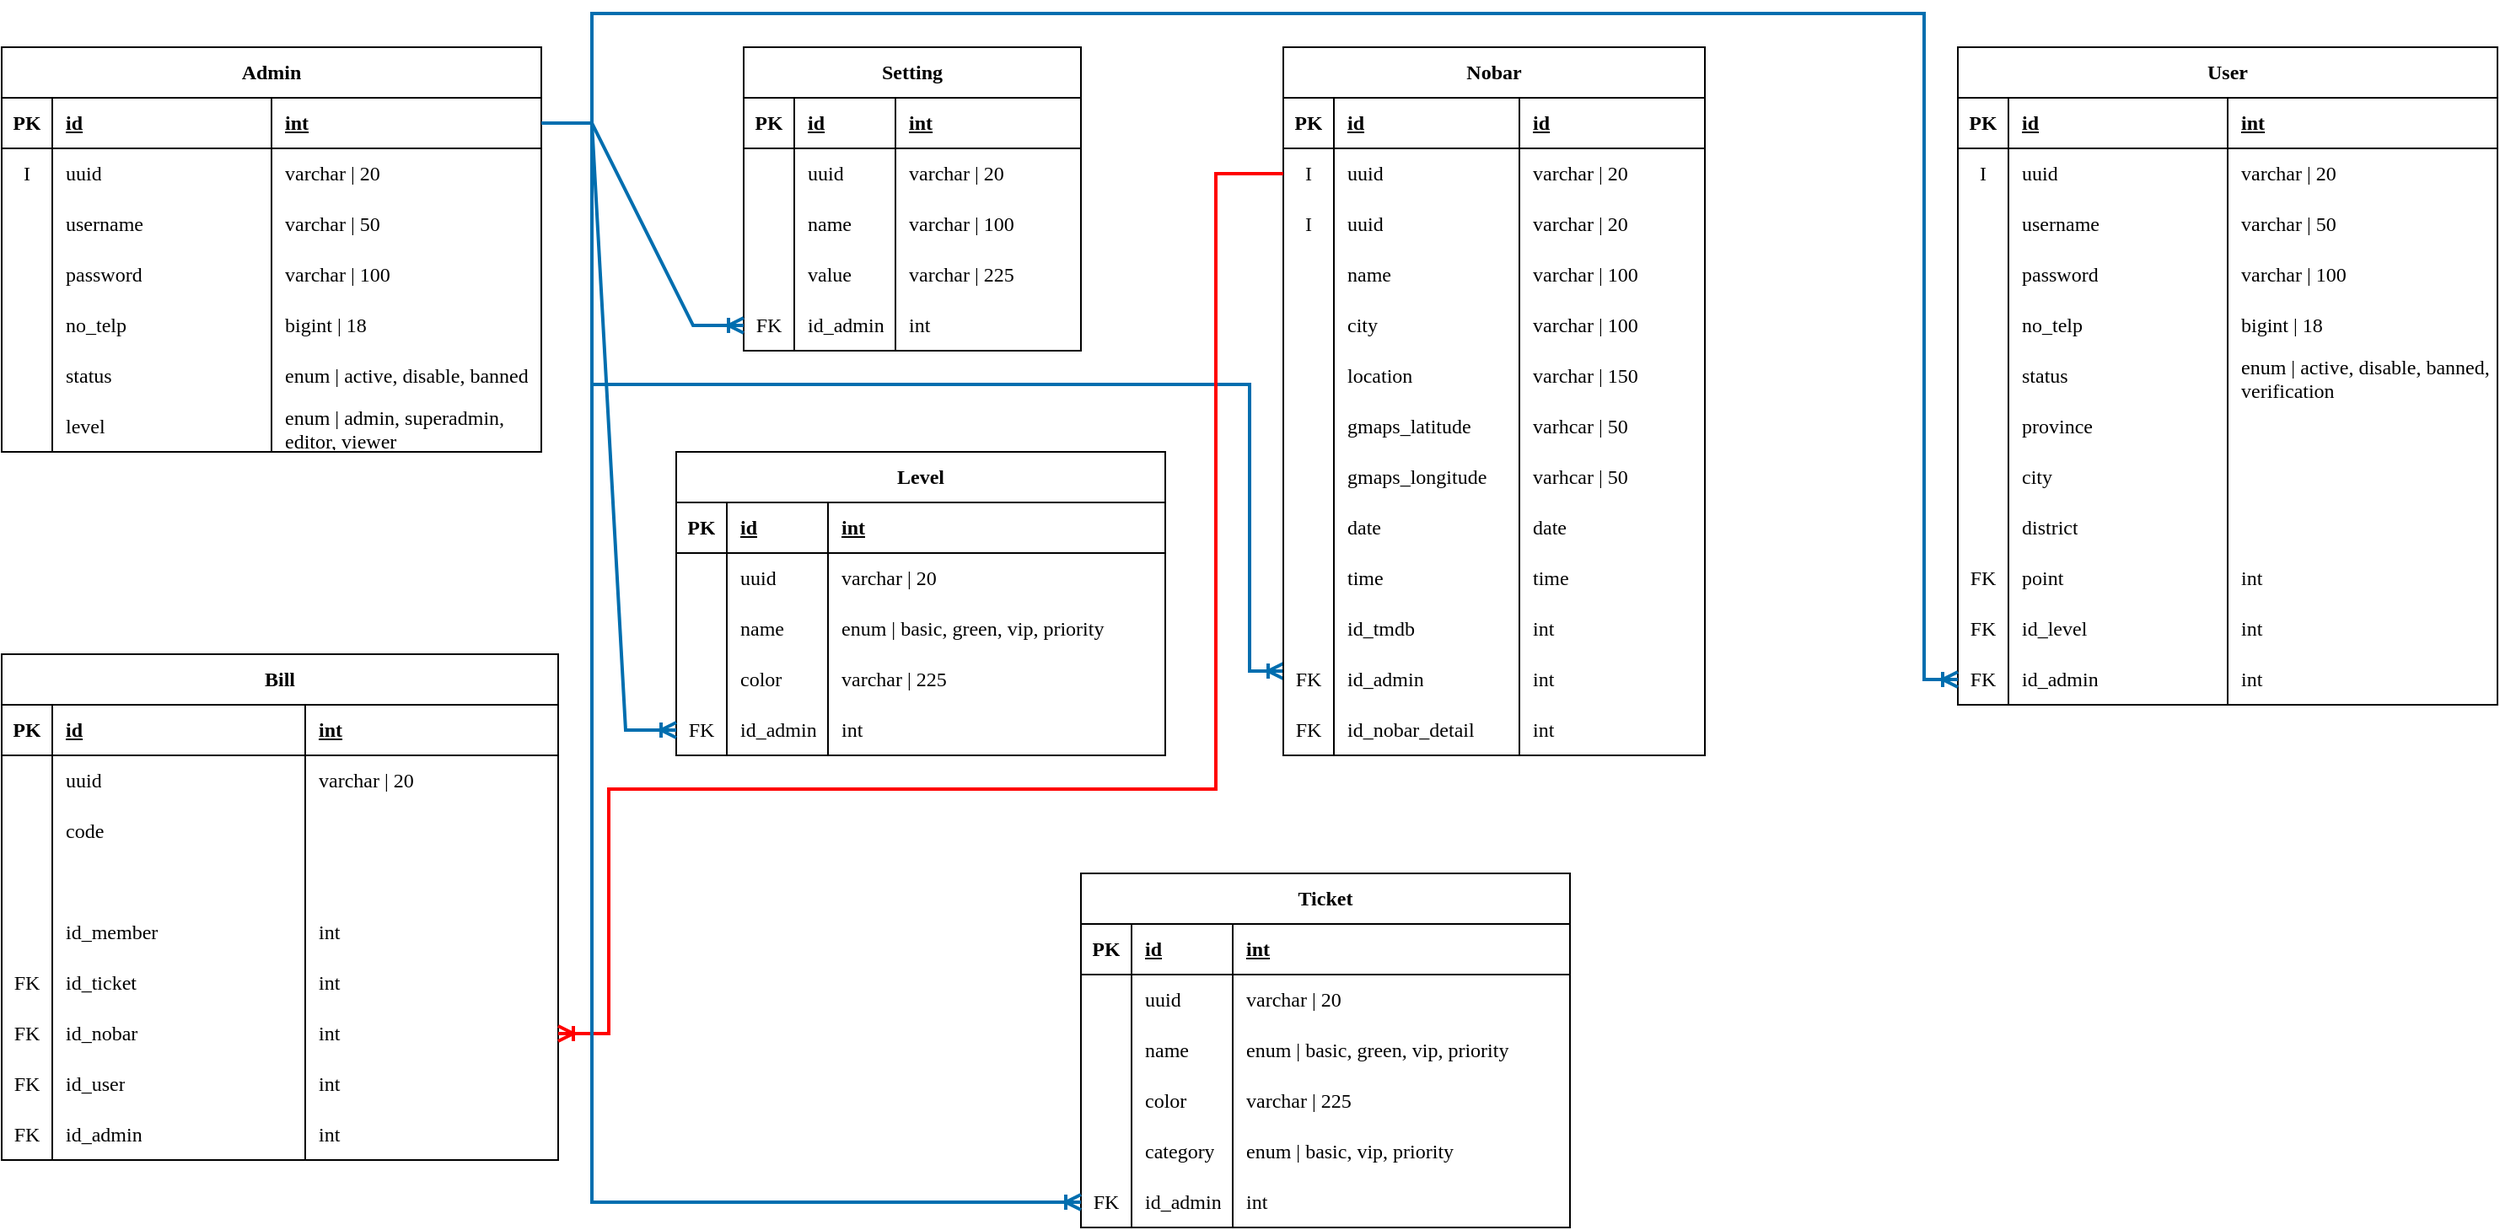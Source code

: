 <mxfile version="20.5.3" type="github">
  <diagram id="0uYm2EOoHWYrKzr8iCWm" name="Page-1">
    <mxGraphModel dx="1581" dy="985" grid="1" gridSize="10" guides="1" tooltips="1" connect="1" arrows="1" fold="1" page="1" pageScale="1" pageWidth="827" pageHeight="1169" math="0" shadow="0">
      <root>
        <mxCell id="0" />
        <mxCell id="1" parent="0" />
        <mxCell id="lCmmWcAx5K6_5QZsVBWc-55" value="" style="fontSize=12;html=1;endArrow=ERoneToMany;rounded=0;fontFamily=Comic Sans MS;fontColor=default;startSize=30;edgeStyle=orthogonalEdgeStyle;fillColor=#1ba1e2;strokeWidth=2;strokeColor=#006EAF;" parent="1" source="lCmmWcAx5K6_5QZsVBWc-130" target="lCmmWcAx5K6_5QZsVBWc-16" edge="1">
          <mxGeometry width="100" height="100" relative="1" as="geometry">
            <mxPoint x="360" y="85" as="sourcePoint" />
            <mxPoint x="510" y="80" as="targetPoint" />
            <Array as="points">
              <mxPoint x="390" y="85" />
              <mxPoint x="390" y="240" />
              <mxPoint x="780" y="240" />
              <mxPoint x="780" y="410" />
            </Array>
          </mxGeometry>
        </mxCell>
        <mxCell id="JiTa25UwvAiuVyfVXRJd-74" value="Nobar" style="shape=table;startSize=30;container=1;collapsible=1;childLayout=tableLayout;fixedRows=1;rowLines=0;fontStyle=1;align=center;resizeLast=1;fontFamily=Comic Sans MS;whiteSpace=wrap;fillColor=none;" parent="1" vertex="1">
          <mxGeometry x="800" y="40" width="250" height="420" as="geometry" />
        </mxCell>
        <mxCell id="JiTa25UwvAiuVyfVXRJd-75" value="" style="shape=tableRow;horizontal=0;startSize=0;swimlaneHead=0;swimlaneBody=0;fillColor=none;collapsible=0;dropTarget=0;points=[[0,0.5],[1,0.5]];portConstraint=eastwest;top=0;left=0;right=0;bottom=1;fontFamily=Comic Sans MS;whiteSpace=wrap;" parent="JiTa25UwvAiuVyfVXRJd-74" vertex="1">
          <mxGeometry y="30" width="250" height="30" as="geometry" />
        </mxCell>
        <mxCell id="JiTa25UwvAiuVyfVXRJd-76" value="PK" style="shape=partialRectangle;connectable=0;fillColor=none;top=0;left=0;bottom=0;right=0;fontStyle=1;overflow=hidden;fontFamily=Comic Sans MS;whiteSpace=wrap;" parent="JiTa25UwvAiuVyfVXRJd-75" vertex="1">
          <mxGeometry width="30" height="30" as="geometry">
            <mxRectangle width="30" height="30" as="alternateBounds" />
          </mxGeometry>
        </mxCell>
        <mxCell id="JiTa25UwvAiuVyfVXRJd-77" value="id" style="shape=partialRectangle;connectable=0;fillColor=none;top=0;left=0;bottom=0;right=0;align=left;spacingLeft=6;fontStyle=5;overflow=hidden;fontFamily=Comic Sans MS;whiteSpace=wrap;" parent="JiTa25UwvAiuVyfVXRJd-75" vertex="1">
          <mxGeometry x="30" width="110" height="30" as="geometry">
            <mxRectangle width="110" height="30" as="alternateBounds" />
          </mxGeometry>
        </mxCell>
        <mxCell id="lCmmWcAx5K6_5QZsVBWc-46" value="id" style="shape=partialRectangle;connectable=0;fillColor=none;top=0;left=0;bottom=0;right=0;align=left;spacingLeft=6;fontStyle=5;overflow=hidden;fontFamily=Comic Sans MS;whiteSpace=wrap;" parent="JiTa25UwvAiuVyfVXRJd-75" vertex="1">
          <mxGeometry x="140" width="110" height="30" as="geometry">
            <mxRectangle width="110" height="30" as="alternateBounds" />
          </mxGeometry>
        </mxCell>
        <mxCell id="KqaMfSH7H6FVxA87d1sT-1" value="" style="shape=tableRow;horizontal=0;startSize=0;swimlaneHead=0;swimlaneBody=0;fillColor=none;collapsible=0;dropTarget=0;points=[[0,0.5],[1,0.5]];portConstraint=eastwest;top=0;left=0;right=0;bottom=0;fontFamily=Comic Sans MS;whiteSpace=wrap;" vertex="1" parent="JiTa25UwvAiuVyfVXRJd-74">
          <mxGeometry y="60" width="250" height="30" as="geometry" />
        </mxCell>
        <mxCell id="KqaMfSH7H6FVxA87d1sT-2" value="I" style="shape=partialRectangle;connectable=0;fillColor=none;top=0;left=0;bottom=0;right=0;editable=1;overflow=hidden;fontFamily=Comic Sans MS;whiteSpace=wrap;" vertex="1" parent="KqaMfSH7H6FVxA87d1sT-1">
          <mxGeometry width="30" height="30" as="geometry">
            <mxRectangle width="30" height="30" as="alternateBounds" />
          </mxGeometry>
        </mxCell>
        <mxCell id="KqaMfSH7H6FVxA87d1sT-3" value="uuid" style="shape=partialRectangle;connectable=0;fillColor=none;top=0;left=0;bottom=0;right=0;align=left;spacingLeft=6;overflow=hidden;fontFamily=Comic Sans MS;whiteSpace=wrap;" vertex="1" parent="KqaMfSH7H6FVxA87d1sT-1">
          <mxGeometry x="30" width="110" height="30" as="geometry">
            <mxRectangle width="110" height="30" as="alternateBounds" />
          </mxGeometry>
        </mxCell>
        <mxCell id="KqaMfSH7H6FVxA87d1sT-4" value="varchar | 20" style="shape=partialRectangle;connectable=0;fillColor=none;top=0;left=0;bottom=0;right=0;align=left;spacingLeft=6;overflow=hidden;fontFamily=Comic Sans MS;whiteSpace=wrap;" vertex="1" parent="KqaMfSH7H6FVxA87d1sT-1">
          <mxGeometry x="140" width="110" height="30" as="geometry">
            <mxRectangle width="110" height="30" as="alternateBounds" />
          </mxGeometry>
        </mxCell>
        <mxCell id="JiTa25UwvAiuVyfVXRJd-78" value="" style="shape=tableRow;horizontal=0;startSize=0;swimlaneHead=0;swimlaneBody=0;fillColor=none;collapsible=0;dropTarget=0;points=[[0,0.5],[1,0.5]];portConstraint=eastwest;top=0;left=0;right=0;bottom=0;fontFamily=Comic Sans MS;whiteSpace=wrap;" parent="JiTa25UwvAiuVyfVXRJd-74" vertex="1">
          <mxGeometry y="90" width="250" height="30" as="geometry" />
        </mxCell>
        <mxCell id="JiTa25UwvAiuVyfVXRJd-79" value="I" style="shape=partialRectangle;connectable=0;fillColor=none;top=0;left=0;bottom=0;right=0;editable=1;overflow=hidden;fontFamily=Comic Sans MS;whiteSpace=wrap;" parent="JiTa25UwvAiuVyfVXRJd-78" vertex="1">
          <mxGeometry width="30" height="30" as="geometry">
            <mxRectangle width="30" height="30" as="alternateBounds" />
          </mxGeometry>
        </mxCell>
        <mxCell id="JiTa25UwvAiuVyfVXRJd-80" value="uuid" style="shape=partialRectangle;connectable=0;fillColor=none;top=0;left=0;bottom=0;right=0;align=left;spacingLeft=6;overflow=hidden;fontFamily=Comic Sans MS;whiteSpace=wrap;" parent="JiTa25UwvAiuVyfVXRJd-78" vertex="1">
          <mxGeometry x="30" width="110" height="30" as="geometry">
            <mxRectangle width="110" height="30" as="alternateBounds" />
          </mxGeometry>
        </mxCell>
        <mxCell id="lCmmWcAx5K6_5QZsVBWc-47" value="varchar | 20" style="shape=partialRectangle;connectable=0;fillColor=none;top=0;left=0;bottom=0;right=0;align=left;spacingLeft=6;overflow=hidden;fontFamily=Comic Sans MS;whiteSpace=wrap;" parent="JiTa25UwvAiuVyfVXRJd-78" vertex="1">
          <mxGeometry x="140" width="110" height="30" as="geometry">
            <mxRectangle width="110" height="30" as="alternateBounds" />
          </mxGeometry>
        </mxCell>
        <mxCell id="JiTa25UwvAiuVyfVXRJd-81" value="" style="shape=tableRow;horizontal=0;startSize=0;swimlaneHead=0;swimlaneBody=0;fillColor=none;collapsible=0;dropTarget=0;points=[[0,0.5],[1,0.5]];portConstraint=eastwest;top=0;left=0;right=0;bottom=0;fontFamily=Comic Sans MS;whiteSpace=wrap;" parent="JiTa25UwvAiuVyfVXRJd-74" vertex="1">
          <mxGeometry y="120" width="250" height="30" as="geometry" />
        </mxCell>
        <mxCell id="JiTa25UwvAiuVyfVXRJd-82" value="" style="shape=partialRectangle;connectable=0;fillColor=none;top=0;left=0;bottom=0;right=0;editable=1;overflow=hidden;fontFamily=Comic Sans MS;whiteSpace=wrap;" parent="JiTa25UwvAiuVyfVXRJd-81" vertex="1">
          <mxGeometry width="30" height="30" as="geometry">
            <mxRectangle width="30" height="30" as="alternateBounds" />
          </mxGeometry>
        </mxCell>
        <mxCell id="JiTa25UwvAiuVyfVXRJd-83" value="name" style="shape=partialRectangle;connectable=0;fillColor=none;top=0;left=0;bottom=0;right=0;align=left;spacingLeft=6;overflow=hidden;fontFamily=Comic Sans MS;whiteSpace=wrap;" parent="JiTa25UwvAiuVyfVXRJd-81" vertex="1">
          <mxGeometry x="30" width="110" height="30" as="geometry">
            <mxRectangle width="110" height="30" as="alternateBounds" />
          </mxGeometry>
        </mxCell>
        <mxCell id="lCmmWcAx5K6_5QZsVBWc-48" value="varchar | 100" style="shape=partialRectangle;connectable=0;fillColor=none;top=0;left=0;bottom=0;right=0;align=left;spacingLeft=6;overflow=hidden;fontFamily=Comic Sans MS;whiteSpace=wrap;" parent="JiTa25UwvAiuVyfVXRJd-81" vertex="1">
          <mxGeometry x="140" width="110" height="30" as="geometry">
            <mxRectangle width="110" height="30" as="alternateBounds" />
          </mxGeometry>
        </mxCell>
        <mxCell id="lCmmWcAx5K6_5QZsVBWc-88" style="shape=tableRow;horizontal=0;startSize=0;swimlaneHead=0;swimlaneBody=0;fillColor=none;collapsible=0;dropTarget=0;points=[[0,0.5],[1,0.5]];portConstraint=eastwest;top=0;left=0;right=0;bottom=0;fontFamily=Comic Sans MS;whiteSpace=wrap;" parent="JiTa25UwvAiuVyfVXRJd-74" vertex="1">
          <mxGeometry y="150" width="250" height="30" as="geometry" />
        </mxCell>
        <mxCell id="lCmmWcAx5K6_5QZsVBWc-89" style="shape=partialRectangle;connectable=0;fillColor=none;top=0;left=0;bottom=0;right=0;editable=1;overflow=hidden;fontFamily=Comic Sans MS;whiteSpace=wrap;" parent="lCmmWcAx5K6_5QZsVBWc-88" vertex="1">
          <mxGeometry width="30" height="30" as="geometry">
            <mxRectangle width="30" height="30" as="alternateBounds" />
          </mxGeometry>
        </mxCell>
        <mxCell id="lCmmWcAx5K6_5QZsVBWc-90" value="city" style="shape=partialRectangle;connectable=0;fillColor=none;top=0;left=0;bottom=0;right=0;align=left;spacingLeft=6;overflow=hidden;fontFamily=Comic Sans MS;whiteSpace=wrap;" parent="lCmmWcAx5K6_5QZsVBWc-88" vertex="1">
          <mxGeometry x="30" width="110" height="30" as="geometry">
            <mxRectangle width="110" height="30" as="alternateBounds" />
          </mxGeometry>
        </mxCell>
        <mxCell id="lCmmWcAx5K6_5QZsVBWc-91" value="varchar | 100" style="shape=partialRectangle;connectable=0;fillColor=none;top=0;left=0;bottom=0;right=0;align=left;spacingLeft=6;overflow=hidden;fontFamily=Comic Sans MS;whiteSpace=wrap;" parent="lCmmWcAx5K6_5QZsVBWc-88" vertex="1">
          <mxGeometry x="140" width="110" height="30" as="geometry">
            <mxRectangle width="110" height="30" as="alternateBounds" />
          </mxGeometry>
        </mxCell>
        <mxCell id="JiTa25UwvAiuVyfVXRJd-84" value="" style="shape=tableRow;horizontal=0;startSize=0;swimlaneHead=0;swimlaneBody=0;fillColor=none;collapsible=0;dropTarget=0;points=[[0,0.5],[1,0.5]];portConstraint=eastwest;top=0;left=0;right=0;bottom=0;fontFamily=Comic Sans MS;whiteSpace=wrap;" parent="JiTa25UwvAiuVyfVXRJd-74" vertex="1">
          <mxGeometry y="180" width="250" height="30" as="geometry" />
        </mxCell>
        <mxCell id="JiTa25UwvAiuVyfVXRJd-85" value="" style="shape=partialRectangle;connectable=0;fillColor=none;top=0;left=0;bottom=0;right=0;editable=1;overflow=hidden;fontFamily=Comic Sans MS;whiteSpace=wrap;" parent="JiTa25UwvAiuVyfVXRJd-84" vertex="1">
          <mxGeometry width="30" height="30" as="geometry">
            <mxRectangle width="30" height="30" as="alternateBounds" />
          </mxGeometry>
        </mxCell>
        <mxCell id="JiTa25UwvAiuVyfVXRJd-86" value="location" style="shape=partialRectangle;connectable=0;fillColor=none;top=0;left=0;bottom=0;right=0;align=left;spacingLeft=6;overflow=hidden;fontFamily=Comic Sans MS;whiteSpace=wrap;" parent="JiTa25UwvAiuVyfVXRJd-84" vertex="1">
          <mxGeometry x="30" width="110" height="30" as="geometry">
            <mxRectangle width="110" height="30" as="alternateBounds" />
          </mxGeometry>
        </mxCell>
        <mxCell id="lCmmWcAx5K6_5QZsVBWc-49" value="varchar | 150" style="shape=partialRectangle;connectable=0;fillColor=none;top=0;left=0;bottom=0;right=0;align=left;spacingLeft=6;overflow=hidden;fontFamily=Comic Sans MS;whiteSpace=wrap;" parent="JiTa25UwvAiuVyfVXRJd-84" vertex="1">
          <mxGeometry x="140" width="110" height="30" as="geometry">
            <mxRectangle width="110" height="30" as="alternateBounds" />
          </mxGeometry>
        </mxCell>
        <mxCell id="lCmmWcAx5K6_5QZsVBWc-4" style="shape=tableRow;horizontal=0;startSize=0;swimlaneHead=0;swimlaneBody=0;fillColor=none;collapsible=0;dropTarget=0;points=[[0,0.5],[1,0.5]];portConstraint=eastwest;top=0;left=0;right=0;bottom=0;fontFamily=Comic Sans MS;whiteSpace=wrap;" parent="JiTa25UwvAiuVyfVXRJd-74" vertex="1">
          <mxGeometry y="210" width="250" height="30" as="geometry" />
        </mxCell>
        <mxCell id="lCmmWcAx5K6_5QZsVBWc-5" style="shape=partialRectangle;connectable=0;fillColor=none;top=0;left=0;bottom=0;right=0;editable=1;overflow=hidden;fontFamily=Comic Sans MS;whiteSpace=wrap;" parent="lCmmWcAx5K6_5QZsVBWc-4" vertex="1">
          <mxGeometry width="30" height="30" as="geometry">
            <mxRectangle width="30" height="30" as="alternateBounds" />
          </mxGeometry>
        </mxCell>
        <mxCell id="lCmmWcAx5K6_5QZsVBWc-6" value="gmaps_latitude" style="shape=partialRectangle;connectable=0;fillColor=none;top=0;left=0;bottom=0;right=0;align=left;spacingLeft=6;overflow=hidden;fontFamily=Comic Sans MS;whiteSpace=wrap;" parent="lCmmWcAx5K6_5QZsVBWc-4" vertex="1">
          <mxGeometry x="30" width="110" height="30" as="geometry">
            <mxRectangle width="110" height="30" as="alternateBounds" />
          </mxGeometry>
        </mxCell>
        <mxCell id="lCmmWcAx5K6_5QZsVBWc-50" value="varhcar | 50" style="shape=partialRectangle;connectable=0;fillColor=none;top=0;left=0;bottom=0;right=0;align=left;spacingLeft=6;overflow=hidden;fontFamily=Comic Sans MS;whiteSpace=wrap;" parent="lCmmWcAx5K6_5QZsVBWc-4" vertex="1">
          <mxGeometry x="140" width="110" height="30" as="geometry">
            <mxRectangle width="110" height="30" as="alternateBounds" />
          </mxGeometry>
        </mxCell>
        <mxCell id="lCmmWcAx5K6_5QZsVBWc-7" style="shape=tableRow;horizontal=0;startSize=0;swimlaneHead=0;swimlaneBody=0;fillColor=none;collapsible=0;dropTarget=0;points=[[0,0.5],[1,0.5]];portConstraint=eastwest;top=0;left=0;right=0;bottom=0;fontFamily=Comic Sans MS;whiteSpace=wrap;" parent="JiTa25UwvAiuVyfVXRJd-74" vertex="1">
          <mxGeometry y="240" width="250" height="30" as="geometry" />
        </mxCell>
        <mxCell id="lCmmWcAx5K6_5QZsVBWc-8" style="shape=partialRectangle;connectable=0;fillColor=none;top=0;left=0;bottom=0;right=0;editable=1;overflow=hidden;fontFamily=Comic Sans MS;whiteSpace=wrap;" parent="lCmmWcAx5K6_5QZsVBWc-7" vertex="1">
          <mxGeometry width="30" height="30" as="geometry">
            <mxRectangle width="30" height="30" as="alternateBounds" />
          </mxGeometry>
        </mxCell>
        <mxCell id="lCmmWcAx5K6_5QZsVBWc-9" value="gmaps_longitude" style="shape=partialRectangle;connectable=0;fillColor=none;top=0;left=0;bottom=0;right=0;align=left;spacingLeft=6;overflow=hidden;fontFamily=Comic Sans MS;whiteSpace=wrap;" parent="lCmmWcAx5K6_5QZsVBWc-7" vertex="1">
          <mxGeometry x="30" width="110" height="30" as="geometry">
            <mxRectangle width="110" height="30" as="alternateBounds" />
          </mxGeometry>
        </mxCell>
        <mxCell id="lCmmWcAx5K6_5QZsVBWc-51" value="varhcar | 50" style="shape=partialRectangle;connectable=0;fillColor=none;top=0;left=0;bottom=0;right=0;align=left;spacingLeft=6;overflow=hidden;fontFamily=Comic Sans MS;whiteSpace=wrap;" parent="lCmmWcAx5K6_5QZsVBWc-7" vertex="1">
          <mxGeometry x="140" width="110" height="30" as="geometry">
            <mxRectangle width="110" height="30" as="alternateBounds" />
          </mxGeometry>
        </mxCell>
        <mxCell id="lCmmWcAx5K6_5QZsVBWc-10" style="shape=tableRow;horizontal=0;startSize=0;swimlaneHead=0;swimlaneBody=0;fillColor=none;collapsible=0;dropTarget=0;points=[[0,0.5],[1,0.5]];portConstraint=eastwest;top=0;left=0;right=0;bottom=0;fontFamily=Comic Sans MS;whiteSpace=wrap;" parent="JiTa25UwvAiuVyfVXRJd-74" vertex="1">
          <mxGeometry y="270" width="250" height="30" as="geometry" />
        </mxCell>
        <mxCell id="lCmmWcAx5K6_5QZsVBWc-11" style="shape=partialRectangle;connectable=0;fillColor=none;top=0;left=0;bottom=0;right=0;editable=1;overflow=hidden;fontFamily=Comic Sans MS;whiteSpace=wrap;" parent="lCmmWcAx5K6_5QZsVBWc-10" vertex="1">
          <mxGeometry width="30" height="30" as="geometry">
            <mxRectangle width="30" height="30" as="alternateBounds" />
          </mxGeometry>
        </mxCell>
        <mxCell id="lCmmWcAx5K6_5QZsVBWc-12" value="date" style="shape=partialRectangle;connectable=0;fillColor=none;top=0;left=0;bottom=0;right=0;align=left;spacingLeft=6;overflow=hidden;fontFamily=Comic Sans MS;whiteSpace=wrap;" parent="lCmmWcAx5K6_5QZsVBWc-10" vertex="1">
          <mxGeometry x="30" width="110" height="30" as="geometry">
            <mxRectangle width="110" height="30" as="alternateBounds" />
          </mxGeometry>
        </mxCell>
        <mxCell id="lCmmWcAx5K6_5QZsVBWc-52" value="date" style="shape=partialRectangle;connectable=0;fillColor=none;top=0;left=0;bottom=0;right=0;align=left;spacingLeft=6;overflow=hidden;fontFamily=Comic Sans MS;whiteSpace=wrap;" parent="lCmmWcAx5K6_5QZsVBWc-10" vertex="1">
          <mxGeometry x="140" width="110" height="30" as="geometry">
            <mxRectangle width="110" height="30" as="alternateBounds" />
          </mxGeometry>
        </mxCell>
        <mxCell id="lCmmWcAx5K6_5QZsVBWc-13" style="shape=tableRow;horizontal=0;startSize=0;swimlaneHead=0;swimlaneBody=0;fillColor=none;collapsible=0;dropTarget=0;points=[[0,0.5],[1,0.5]];portConstraint=eastwest;top=0;left=0;right=0;bottom=0;fontFamily=Comic Sans MS;whiteSpace=wrap;" parent="JiTa25UwvAiuVyfVXRJd-74" vertex="1">
          <mxGeometry y="300" width="250" height="30" as="geometry" />
        </mxCell>
        <mxCell id="lCmmWcAx5K6_5QZsVBWc-14" style="shape=partialRectangle;connectable=0;fillColor=none;top=0;left=0;bottom=0;right=0;editable=1;overflow=hidden;fontFamily=Comic Sans MS;whiteSpace=wrap;" parent="lCmmWcAx5K6_5QZsVBWc-13" vertex="1">
          <mxGeometry width="30" height="30" as="geometry">
            <mxRectangle width="30" height="30" as="alternateBounds" />
          </mxGeometry>
        </mxCell>
        <mxCell id="lCmmWcAx5K6_5QZsVBWc-15" value="time" style="shape=partialRectangle;connectable=0;fillColor=none;top=0;left=0;bottom=0;right=0;align=left;spacingLeft=6;overflow=hidden;fontFamily=Comic Sans MS;whiteSpace=wrap;" parent="lCmmWcAx5K6_5QZsVBWc-13" vertex="1">
          <mxGeometry x="30" width="110" height="30" as="geometry">
            <mxRectangle width="110" height="30" as="alternateBounds" />
          </mxGeometry>
        </mxCell>
        <mxCell id="lCmmWcAx5K6_5QZsVBWc-53" value="time" style="shape=partialRectangle;connectable=0;fillColor=none;top=0;left=0;bottom=0;right=0;align=left;spacingLeft=6;overflow=hidden;fontFamily=Comic Sans MS;whiteSpace=wrap;" parent="lCmmWcAx5K6_5QZsVBWc-13" vertex="1">
          <mxGeometry x="140" width="110" height="30" as="geometry">
            <mxRectangle width="110" height="30" as="alternateBounds" />
          </mxGeometry>
        </mxCell>
        <mxCell id="lCmmWcAx5K6_5QZsVBWc-84" style="shape=tableRow;horizontal=0;startSize=0;swimlaneHead=0;swimlaneBody=0;fillColor=none;collapsible=0;dropTarget=0;points=[[0,0.5],[1,0.5]];portConstraint=eastwest;top=0;left=0;right=0;bottom=0;fontFamily=Comic Sans MS;whiteSpace=wrap;" parent="JiTa25UwvAiuVyfVXRJd-74" vertex="1">
          <mxGeometry y="330" width="250" height="30" as="geometry" />
        </mxCell>
        <mxCell id="lCmmWcAx5K6_5QZsVBWc-85" style="shape=partialRectangle;connectable=0;fillColor=none;top=0;left=0;bottom=0;right=0;editable=1;overflow=hidden;fontFamily=Comic Sans MS;whiteSpace=wrap;" parent="lCmmWcAx5K6_5QZsVBWc-84" vertex="1">
          <mxGeometry width="30" height="30" as="geometry">
            <mxRectangle width="30" height="30" as="alternateBounds" />
          </mxGeometry>
        </mxCell>
        <mxCell id="lCmmWcAx5K6_5QZsVBWc-86" value="id_tmdb" style="shape=partialRectangle;connectable=0;fillColor=none;top=0;left=0;bottom=0;right=0;align=left;spacingLeft=6;overflow=hidden;fontFamily=Comic Sans MS;whiteSpace=wrap;" parent="lCmmWcAx5K6_5QZsVBWc-84" vertex="1">
          <mxGeometry x="30" width="110" height="30" as="geometry">
            <mxRectangle width="110" height="30" as="alternateBounds" />
          </mxGeometry>
        </mxCell>
        <mxCell id="lCmmWcAx5K6_5QZsVBWc-87" value="int" style="shape=partialRectangle;connectable=0;fillColor=none;top=0;left=0;bottom=0;right=0;align=left;spacingLeft=6;overflow=hidden;fontFamily=Comic Sans MS;whiteSpace=wrap;" parent="lCmmWcAx5K6_5QZsVBWc-84" vertex="1">
          <mxGeometry x="140" width="110" height="30" as="geometry">
            <mxRectangle width="110" height="30" as="alternateBounds" />
          </mxGeometry>
        </mxCell>
        <mxCell id="lCmmWcAx5K6_5QZsVBWc-16" style="shape=tableRow;horizontal=0;startSize=0;swimlaneHead=0;swimlaneBody=0;fillColor=none;collapsible=0;dropTarget=0;points=[[0,0.5],[1,0.5]];portConstraint=eastwest;top=0;left=0;right=0;bottom=0;fontFamily=Comic Sans MS;whiteSpace=wrap;" parent="JiTa25UwvAiuVyfVXRJd-74" vertex="1">
          <mxGeometry y="360" width="250" height="30" as="geometry" />
        </mxCell>
        <mxCell id="lCmmWcAx5K6_5QZsVBWc-17" value="FK" style="shape=partialRectangle;connectable=0;fillColor=none;top=0;left=0;bottom=0;right=0;editable=1;overflow=hidden;fontFamily=Comic Sans MS;whiteSpace=wrap;" parent="lCmmWcAx5K6_5QZsVBWc-16" vertex="1">
          <mxGeometry width="30" height="30" as="geometry">
            <mxRectangle width="30" height="30" as="alternateBounds" />
          </mxGeometry>
        </mxCell>
        <mxCell id="lCmmWcAx5K6_5QZsVBWc-18" value="id_admin" style="shape=partialRectangle;connectable=0;fillColor=none;top=0;left=0;bottom=0;right=0;align=left;spacingLeft=6;overflow=hidden;fontFamily=Comic Sans MS;whiteSpace=wrap;" parent="lCmmWcAx5K6_5QZsVBWc-16" vertex="1">
          <mxGeometry x="30" width="110" height="30" as="geometry">
            <mxRectangle width="110" height="30" as="alternateBounds" />
          </mxGeometry>
        </mxCell>
        <mxCell id="lCmmWcAx5K6_5QZsVBWc-54" value="int" style="shape=partialRectangle;connectable=0;fillColor=none;top=0;left=0;bottom=0;right=0;align=left;spacingLeft=6;overflow=hidden;fontFamily=Comic Sans MS;whiteSpace=wrap;" parent="lCmmWcAx5K6_5QZsVBWc-16" vertex="1">
          <mxGeometry x="140" width="110" height="30" as="geometry">
            <mxRectangle width="110" height="30" as="alternateBounds" />
          </mxGeometry>
        </mxCell>
        <mxCell id="lCmmWcAx5K6_5QZsVBWc-60" style="shape=tableRow;horizontal=0;startSize=0;swimlaneHead=0;swimlaneBody=0;fillColor=none;collapsible=0;dropTarget=0;points=[[0,0.5],[1,0.5]];portConstraint=eastwest;top=0;left=0;right=0;bottom=0;fontFamily=Comic Sans MS;whiteSpace=wrap;" parent="JiTa25UwvAiuVyfVXRJd-74" vertex="1">
          <mxGeometry y="390" width="250" height="30" as="geometry" />
        </mxCell>
        <mxCell id="lCmmWcAx5K6_5QZsVBWc-61" value="FK" style="shape=partialRectangle;connectable=0;fillColor=none;top=0;left=0;bottom=0;right=0;editable=1;overflow=hidden;fontFamily=Comic Sans MS;whiteSpace=wrap;" parent="lCmmWcAx5K6_5QZsVBWc-60" vertex="1">
          <mxGeometry width="30" height="30" as="geometry">
            <mxRectangle width="30" height="30" as="alternateBounds" />
          </mxGeometry>
        </mxCell>
        <mxCell id="lCmmWcAx5K6_5QZsVBWc-62" value="id_nobar_detail" style="shape=partialRectangle;connectable=0;fillColor=none;top=0;left=0;bottom=0;right=0;align=left;spacingLeft=6;overflow=hidden;fontFamily=Comic Sans MS;whiteSpace=wrap;" parent="lCmmWcAx5K6_5QZsVBWc-60" vertex="1">
          <mxGeometry x="30" width="110" height="30" as="geometry">
            <mxRectangle width="110" height="30" as="alternateBounds" />
          </mxGeometry>
        </mxCell>
        <mxCell id="lCmmWcAx5K6_5QZsVBWc-63" value="int" style="shape=partialRectangle;connectable=0;fillColor=none;top=0;left=0;bottom=0;right=0;align=left;spacingLeft=6;overflow=hidden;fontFamily=Comic Sans MS;whiteSpace=wrap;" parent="lCmmWcAx5K6_5QZsVBWc-60" vertex="1">
          <mxGeometry x="140" width="110" height="30" as="geometry">
            <mxRectangle width="110" height="30" as="alternateBounds" />
          </mxGeometry>
        </mxCell>
        <mxCell id="lCmmWcAx5K6_5QZsVBWc-19" value="Bill" style="shape=table;startSize=30;container=1;collapsible=1;childLayout=tableLayout;fixedRows=1;rowLines=0;fontStyle=1;align=center;resizeLast=1;fontFamily=Comic Sans MS;whiteSpace=wrap;fillColor=none;" parent="1" vertex="1">
          <mxGeometry x="40" y="400" width="330" height="300" as="geometry" />
        </mxCell>
        <mxCell id="lCmmWcAx5K6_5QZsVBWc-20" value="" style="shape=tableRow;horizontal=0;startSize=0;swimlaneHead=0;swimlaneBody=0;fillColor=none;collapsible=0;dropTarget=0;points=[[0,0.5],[1,0.5]];portConstraint=eastwest;top=0;left=0;right=0;bottom=1;whiteSpace=wrap;" parent="lCmmWcAx5K6_5QZsVBWc-19" vertex="1">
          <mxGeometry y="30" width="330" height="30" as="geometry" />
        </mxCell>
        <mxCell id="lCmmWcAx5K6_5QZsVBWc-21" value="PK" style="shape=partialRectangle;connectable=0;fillColor=none;top=0;left=0;bottom=0;right=0;fontStyle=1;overflow=hidden;fontFamily=Comic Sans MS;whiteSpace=wrap;" parent="lCmmWcAx5K6_5QZsVBWc-20" vertex="1">
          <mxGeometry width="30" height="30" as="geometry">
            <mxRectangle width="30" height="30" as="alternateBounds" />
          </mxGeometry>
        </mxCell>
        <mxCell id="lCmmWcAx5K6_5QZsVBWc-22" value="id" style="shape=partialRectangle;connectable=0;fillColor=none;top=0;left=0;bottom=0;right=0;align=left;spacingLeft=6;fontStyle=5;overflow=hidden;fontFamily=Comic Sans MS;whiteSpace=wrap;" parent="lCmmWcAx5K6_5QZsVBWc-20" vertex="1">
          <mxGeometry x="30" width="150" height="30" as="geometry">
            <mxRectangle width="150" height="30" as="alternateBounds" />
          </mxGeometry>
        </mxCell>
        <mxCell id="lCmmWcAx5K6_5QZsVBWc-64" value="int" style="shape=partialRectangle;connectable=0;fillColor=none;top=0;left=0;bottom=0;right=0;align=left;spacingLeft=6;fontStyle=5;overflow=hidden;fontFamily=Comic Sans MS;whiteSpace=wrap;" parent="lCmmWcAx5K6_5QZsVBWc-20" vertex="1">
          <mxGeometry x="180" width="150" height="30" as="geometry">
            <mxRectangle width="150" height="30" as="alternateBounds" />
          </mxGeometry>
        </mxCell>
        <mxCell id="lCmmWcAx5K6_5QZsVBWc-23" value="" style="shape=tableRow;horizontal=0;startSize=0;swimlaneHead=0;swimlaneBody=0;fillColor=none;collapsible=0;dropTarget=0;points=[[0,0.5],[1,0.5]];portConstraint=eastwest;top=0;left=0;right=0;bottom=0;whiteSpace=wrap;" parent="lCmmWcAx5K6_5QZsVBWc-19" vertex="1">
          <mxGeometry y="60" width="330" height="30" as="geometry" />
        </mxCell>
        <mxCell id="lCmmWcAx5K6_5QZsVBWc-24" value="" style="shape=partialRectangle;connectable=0;fillColor=none;top=0;left=0;bottom=0;right=0;editable=1;overflow=hidden;fontFamily=Comic Sans MS;whiteSpace=wrap;" parent="lCmmWcAx5K6_5QZsVBWc-23" vertex="1">
          <mxGeometry width="30" height="30" as="geometry">
            <mxRectangle width="30" height="30" as="alternateBounds" />
          </mxGeometry>
        </mxCell>
        <mxCell id="lCmmWcAx5K6_5QZsVBWc-25" value="uuid" style="shape=partialRectangle;connectable=0;fillColor=none;top=0;left=0;bottom=0;right=0;align=left;spacingLeft=6;overflow=hidden;fontFamily=Comic Sans MS;whiteSpace=wrap;" parent="lCmmWcAx5K6_5QZsVBWc-23" vertex="1">
          <mxGeometry x="30" width="150" height="30" as="geometry">
            <mxRectangle width="150" height="30" as="alternateBounds" />
          </mxGeometry>
        </mxCell>
        <mxCell id="lCmmWcAx5K6_5QZsVBWc-65" value="varchar | 20" style="shape=partialRectangle;connectable=0;fillColor=none;top=0;left=0;bottom=0;right=0;align=left;spacingLeft=6;overflow=hidden;fontFamily=Comic Sans MS;whiteSpace=wrap;" parent="lCmmWcAx5K6_5QZsVBWc-23" vertex="1">
          <mxGeometry x="180" width="150" height="30" as="geometry">
            <mxRectangle width="150" height="30" as="alternateBounds" />
          </mxGeometry>
        </mxCell>
        <mxCell id="lCmmWcAx5K6_5QZsVBWc-26" value="" style="shape=tableRow;horizontal=0;startSize=0;swimlaneHead=0;swimlaneBody=0;fillColor=none;collapsible=0;dropTarget=0;points=[[0,0.5],[1,0.5]];portConstraint=eastwest;top=0;left=0;right=0;bottom=0;whiteSpace=wrap;" parent="lCmmWcAx5K6_5QZsVBWc-19" vertex="1">
          <mxGeometry y="90" width="330" height="30" as="geometry" />
        </mxCell>
        <mxCell id="lCmmWcAx5K6_5QZsVBWc-27" value="" style="shape=partialRectangle;connectable=0;fillColor=none;top=0;left=0;bottom=0;right=0;editable=1;overflow=hidden;fontFamily=Comic Sans MS;whiteSpace=wrap;" parent="lCmmWcAx5K6_5QZsVBWc-26" vertex="1">
          <mxGeometry width="30" height="30" as="geometry">
            <mxRectangle width="30" height="30" as="alternateBounds" />
          </mxGeometry>
        </mxCell>
        <mxCell id="lCmmWcAx5K6_5QZsVBWc-28" value="code" style="shape=partialRectangle;connectable=0;fillColor=none;top=0;left=0;bottom=0;right=0;align=left;spacingLeft=6;overflow=hidden;fontFamily=Comic Sans MS;whiteSpace=wrap;" parent="lCmmWcAx5K6_5QZsVBWc-26" vertex="1">
          <mxGeometry x="30" width="150" height="30" as="geometry">
            <mxRectangle width="150" height="30" as="alternateBounds" />
          </mxGeometry>
        </mxCell>
        <mxCell id="lCmmWcAx5K6_5QZsVBWc-66" style="shape=partialRectangle;connectable=0;fillColor=none;top=0;left=0;bottom=0;right=0;align=left;spacingLeft=6;overflow=hidden;fontFamily=Comic Sans MS;whiteSpace=wrap;" parent="lCmmWcAx5K6_5QZsVBWc-26" vertex="1">
          <mxGeometry x="180" width="150" height="30" as="geometry">
            <mxRectangle width="150" height="30" as="alternateBounds" />
          </mxGeometry>
        </mxCell>
        <mxCell id="lCmmWcAx5K6_5QZsVBWc-29" value="" style="shape=tableRow;horizontal=0;startSize=0;swimlaneHead=0;swimlaneBody=0;fillColor=none;collapsible=0;dropTarget=0;points=[[0,0.5],[1,0.5]];portConstraint=eastwest;top=0;left=0;right=0;bottom=0;whiteSpace=wrap;" parent="lCmmWcAx5K6_5QZsVBWc-19" vertex="1">
          <mxGeometry y="120" width="330" height="30" as="geometry" />
        </mxCell>
        <mxCell id="lCmmWcAx5K6_5QZsVBWc-30" value="" style="shape=partialRectangle;connectable=0;fillColor=none;top=0;left=0;bottom=0;right=0;editable=1;overflow=hidden;fontFamily=Comic Sans MS;whiteSpace=wrap;" parent="lCmmWcAx5K6_5QZsVBWc-29" vertex="1">
          <mxGeometry width="30" height="30" as="geometry">
            <mxRectangle width="30" height="30" as="alternateBounds" />
          </mxGeometry>
        </mxCell>
        <mxCell id="lCmmWcAx5K6_5QZsVBWc-31" value="" style="shape=partialRectangle;connectable=0;fillColor=none;top=0;left=0;bottom=0;right=0;align=left;spacingLeft=6;overflow=hidden;fontFamily=Comic Sans MS;whiteSpace=wrap;" parent="lCmmWcAx5K6_5QZsVBWc-29" vertex="1">
          <mxGeometry x="30" width="150" height="30" as="geometry">
            <mxRectangle width="150" height="30" as="alternateBounds" />
          </mxGeometry>
        </mxCell>
        <mxCell id="lCmmWcAx5K6_5QZsVBWc-67" style="shape=partialRectangle;connectable=0;fillColor=none;top=0;left=0;bottom=0;right=0;align=left;spacingLeft=6;overflow=hidden;fontFamily=Comic Sans MS;whiteSpace=wrap;" parent="lCmmWcAx5K6_5QZsVBWc-29" vertex="1">
          <mxGeometry x="180" width="150" height="30" as="geometry">
            <mxRectangle width="150" height="30" as="alternateBounds" />
          </mxGeometry>
        </mxCell>
        <mxCell id="lCmmWcAx5K6_5QZsVBWc-80" style="shape=tableRow;horizontal=0;startSize=0;swimlaneHead=0;swimlaneBody=0;fillColor=none;collapsible=0;dropTarget=0;points=[[0,0.5],[1,0.5]];portConstraint=eastwest;top=0;left=0;right=0;bottom=0;whiteSpace=wrap;" parent="lCmmWcAx5K6_5QZsVBWc-19" vertex="1">
          <mxGeometry y="150" width="330" height="30" as="geometry" />
        </mxCell>
        <mxCell id="lCmmWcAx5K6_5QZsVBWc-81" style="shape=partialRectangle;connectable=0;fillColor=none;top=0;left=0;bottom=0;right=0;editable=1;overflow=hidden;fontFamily=Comic Sans MS;whiteSpace=wrap;" parent="lCmmWcAx5K6_5QZsVBWc-80" vertex="1">
          <mxGeometry width="30" height="30" as="geometry">
            <mxRectangle width="30" height="30" as="alternateBounds" />
          </mxGeometry>
        </mxCell>
        <mxCell id="lCmmWcAx5K6_5QZsVBWc-82" value="id_member" style="shape=partialRectangle;connectable=0;fillColor=none;top=0;left=0;bottom=0;right=0;align=left;spacingLeft=6;overflow=hidden;fontFamily=Comic Sans MS;whiteSpace=wrap;" parent="lCmmWcAx5K6_5QZsVBWc-80" vertex="1">
          <mxGeometry x="30" width="150" height="30" as="geometry">
            <mxRectangle width="150" height="30" as="alternateBounds" />
          </mxGeometry>
        </mxCell>
        <mxCell id="lCmmWcAx5K6_5QZsVBWc-83" value="int" style="shape=partialRectangle;connectable=0;fillColor=none;top=0;left=0;bottom=0;right=0;align=left;spacingLeft=6;overflow=hidden;fontFamily=Comic Sans MS;whiteSpace=wrap;" parent="lCmmWcAx5K6_5QZsVBWc-80" vertex="1">
          <mxGeometry x="180" width="150" height="30" as="geometry">
            <mxRectangle width="150" height="30" as="alternateBounds" />
          </mxGeometry>
        </mxCell>
        <mxCell id="lCmmWcAx5K6_5QZsVBWc-76" style="shape=tableRow;horizontal=0;startSize=0;swimlaneHead=0;swimlaneBody=0;fillColor=none;collapsible=0;dropTarget=0;points=[[0,0.5],[1,0.5]];portConstraint=eastwest;top=0;left=0;right=0;bottom=0;whiteSpace=wrap;" parent="lCmmWcAx5K6_5QZsVBWc-19" vertex="1">
          <mxGeometry y="180" width="330" height="30" as="geometry" />
        </mxCell>
        <mxCell id="lCmmWcAx5K6_5QZsVBWc-77" value="FK" style="shape=partialRectangle;connectable=0;fillColor=none;top=0;left=0;bottom=0;right=0;editable=1;overflow=hidden;fontFamily=Comic Sans MS;whiteSpace=wrap;" parent="lCmmWcAx5K6_5QZsVBWc-76" vertex="1">
          <mxGeometry width="30" height="30" as="geometry">
            <mxRectangle width="30" height="30" as="alternateBounds" />
          </mxGeometry>
        </mxCell>
        <mxCell id="lCmmWcAx5K6_5QZsVBWc-78" value="id_ticket" style="shape=partialRectangle;connectable=0;fillColor=none;top=0;left=0;bottom=0;right=0;align=left;spacingLeft=6;overflow=hidden;fontFamily=Comic Sans MS;whiteSpace=wrap;" parent="lCmmWcAx5K6_5QZsVBWc-76" vertex="1">
          <mxGeometry x="30" width="150" height="30" as="geometry">
            <mxRectangle width="150" height="30" as="alternateBounds" />
          </mxGeometry>
        </mxCell>
        <mxCell id="lCmmWcAx5K6_5QZsVBWc-79" value="int" style="shape=partialRectangle;connectable=0;fillColor=none;top=0;left=0;bottom=0;right=0;align=left;spacingLeft=6;overflow=hidden;fontFamily=Comic Sans MS;whiteSpace=wrap;" parent="lCmmWcAx5K6_5QZsVBWc-76" vertex="1">
          <mxGeometry x="180" width="150" height="30" as="geometry">
            <mxRectangle width="150" height="30" as="alternateBounds" />
          </mxGeometry>
        </mxCell>
        <mxCell id="lCmmWcAx5K6_5QZsVBWc-72" style="shape=tableRow;horizontal=0;startSize=0;swimlaneHead=0;swimlaneBody=0;fillColor=none;collapsible=0;dropTarget=0;points=[[0,0.5],[1,0.5]];portConstraint=eastwest;top=0;left=0;right=0;bottom=0;whiteSpace=wrap;" parent="lCmmWcAx5K6_5QZsVBWc-19" vertex="1">
          <mxGeometry y="210" width="330" height="30" as="geometry" />
        </mxCell>
        <mxCell id="lCmmWcAx5K6_5QZsVBWc-73" value="FK" style="shape=partialRectangle;connectable=0;fillColor=none;top=0;left=0;bottom=0;right=0;editable=1;overflow=hidden;fontFamily=Comic Sans MS;whiteSpace=wrap;" parent="lCmmWcAx5K6_5QZsVBWc-72" vertex="1">
          <mxGeometry width="30" height="30" as="geometry">
            <mxRectangle width="30" height="30" as="alternateBounds" />
          </mxGeometry>
        </mxCell>
        <mxCell id="lCmmWcAx5K6_5QZsVBWc-74" value="id_nobar" style="shape=partialRectangle;connectable=0;fillColor=none;top=0;left=0;bottom=0;right=0;align=left;spacingLeft=6;overflow=hidden;fontFamily=Comic Sans MS;whiteSpace=wrap;" parent="lCmmWcAx5K6_5QZsVBWc-72" vertex="1">
          <mxGeometry x="30" width="150" height="30" as="geometry">
            <mxRectangle width="150" height="30" as="alternateBounds" />
          </mxGeometry>
        </mxCell>
        <mxCell id="lCmmWcAx5K6_5QZsVBWc-75" value="int" style="shape=partialRectangle;connectable=0;fillColor=none;top=0;left=0;bottom=0;right=0;align=left;spacingLeft=6;overflow=hidden;fontFamily=Comic Sans MS;whiteSpace=wrap;" parent="lCmmWcAx5K6_5QZsVBWc-72" vertex="1">
          <mxGeometry x="180" width="150" height="30" as="geometry">
            <mxRectangle width="150" height="30" as="alternateBounds" />
          </mxGeometry>
        </mxCell>
        <mxCell id="lCmmWcAx5K6_5QZsVBWc-68" style="shape=tableRow;horizontal=0;startSize=0;swimlaneHead=0;swimlaneBody=0;fillColor=none;collapsible=0;dropTarget=0;points=[[0,0.5],[1,0.5]];portConstraint=eastwest;top=0;left=0;right=0;bottom=0;whiteSpace=wrap;" parent="lCmmWcAx5K6_5QZsVBWc-19" vertex="1">
          <mxGeometry y="240" width="330" height="30" as="geometry" />
        </mxCell>
        <mxCell id="lCmmWcAx5K6_5QZsVBWc-69" value="FK" style="shape=partialRectangle;connectable=0;fillColor=none;top=0;left=0;bottom=0;right=0;editable=1;overflow=hidden;fontFamily=Comic Sans MS;whiteSpace=wrap;" parent="lCmmWcAx5K6_5QZsVBWc-68" vertex="1">
          <mxGeometry width="30" height="30" as="geometry">
            <mxRectangle width="30" height="30" as="alternateBounds" />
          </mxGeometry>
        </mxCell>
        <mxCell id="lCmmWcAx5K6_5QZsVBWc-70" value="id_user" style="shape=partialRectangle;connectable=0;fillColor=none;top=0;left=0;bottom=0;right=0;align=left;spacingLeft=6;overflow=hidden;fontFamily=Comic Sans MS;whiteSpace=wrap;" parent="lCmmWcAx5K6_5QZsVBWc-68" vertex="1">
          <mxGeometry x="30" width="150" height="30" as="geometry">
            <mxRectangle width="150" height="30" as="alternateBounds" />
          </mxGeometry>
        </mxCell>
        <mxCell id="lCmmWcAx5K6_5QZsVBWc-71" value="int" style="shape=partialRectangle;connectable=0;fillColor=none;top=0;left=0;bottom=0;right=0;align=left;spacingLeft=6;overflow=hidden;fontFamily=Comic Sans MS;whiteSpace=wrap;" parent="lCmmWcAx5K6_5QZsVBWc-68" vertex="1">
          <mxGeometry x="180" width="150" height="30" as="geometry">
            <mxRectangle width="150" height="30" as="alternateBounds" />
          </mxGeometry>
        </mxCell>
        <mxCell id="lCmmWcAx5K6_5QZsVBWc-203" style="shape=tableRow;horizontal=0;startSize=0;swimlaneHead=0;swimlaneBody=0;fillColor=none;collapsible=0;dropTarget=0;points=[[0,0.5],[1,0.5]];portConstraint=eastwest;top=0;left=0;right=0;bottom=0;whiteSpace=wrap;" parent="lCmmWcAx5K6_5QZsVBWc-19" vertex="1">
          <mxGeometry y="270" width="330" height="30" as="geometry" />
        </mxCell>
        <mxCell id="lCmmWcAx5K6_5QZsVBWc-204" value="FK" style="shape=partialRectangle;connectable=0;fillColor=none;top=0;left=0;bottom=0;right=0;editable=1;overflow=hidden;fontFamily=Comic Sans MS;whiteSpace=wrap;" parent="lCmmWcAx5K6_5QZsVBWc-203" vertex="1">
          <mxGeometry width="30" height="30" as="geometry">
            <mxRectangle width="30" height="30" as="alternateBounds" />
          </mxGeometry>
        </mxCell>
        <mxCell id="lCmmWcAx5K6_5QZsVBWc-205" value="id_admin" style="shape=partialRectangle;connectable=0;fillColor=none;top=0;left=0;bottom=0;right=0;align=left;spacingLeft=6;overflow=hidden;fontFamily=Comic Sans MS;whiteSpace=wrap;" parent="lCmmWcAx5K6_5QZsVBWc-203" vertex="1">
          <mxGeometry x="30" width="150" height="30" as="geometry">
            <mxRectangle width="150" height="30" as="alternateBounds" />
          </mxGeometry>
        </mxCell>
        <mxCell id="lCmmWcAx5K6_5QZsVBWc-206" value="int" style="shape=partialRectangle;connectable=0;fillColor=none;top=0;left=0;bottom=0;right=0;align=left;spacingLeft=6;overflow=hidden;fontFamily=Comic Sans MS;whiteSpace=wrap;" parent="lCmmWcAx5K6_5QZsVBWc-203" vertex="1">
          <mxGeometry x="180" width="150" height="30" as="geometry">
            <mxRectangle width="150" height="30" as="alternateBounds" />
          </mxGeometry>
        </mxCell>
        <mxCell id="JiTa25UwvAiuVyfVXRJd-61" value="Setting" style="shape=table;startSize=30;container=1;collapsible=1;childLayout=tableLayout;fixedRows=1;rowLines=0;fontStyle=1;align=center;resizeLast=1;fontFamily=Comic Sans MS;whiteSpace=wrap;fillColor=none;" parent="1" vertex="1">
          <mxGeometry x="480" y="40" width="200" height="180" as="geometry" />
        </mxCell>
        <mxCell id="JiTa25UwvAiuVyfVXRJd-62" value="" style="shape=tableRow;horizontal=0;startSize=0;swimlaneHead=0;swimlaneBody=0;fillColor=none;collapsible=0;dropTarget=0;points=[[0,0.5],[1,0.5]];portConstraint=eastwest;top=0;left=0;right=0;bottom=1;fontFamily=Comic Sans MS;whiteSpace=wrap;" parent="JiTa25UwvAiuVyfVXRJd-61" vertex="1">
          <mxGeometry y="30" width="200" height="30" as="geometry" />
        </mxCell>
        <mxCell id="JiTa25UwvAiuVyfVXRJd-63" value="PK" style="shape=partialRectangle;connectable=0;fillColor=none;top=0;left=0;bottom=0;right=0;fontStyle=1;overflow=hidden;fontFamily=Comic Sans MS;whiteSpace=wrap;" parent="JiTa25UwvAiuVyfVXRJd-62" vertex="1">
          <mxGeometry width="30" height="30" as="geometry">
            <mxRectangle width="30" height="30" as="alternateBounds" />
          </mxGeometry>
        </mxCell>
        <mxCell id="JiTa25UwvAiuVyfVXRJd-64" value="id" style="shape=partialRectangle;connectable=0;fillColor=none;top=0;left=0;bottom=0;right=0;align=left;spacingLeft=6;fontStyle=5;overflow=hidden;fontFamily=Comic Sans MS;whiteSpace=wrap;" parent="JiTa25UwvAiuVyfVXRJd-62" vertex="1">
          <mxGeometry x="30" width="60" height="30" as="geometry">
            <mxRectangle width="60" height="30" as="alternateBounds" />
          </mxGeometry>
        </mxCell>
        <mxCell id="lCmmWcAx5K6_5QZsVBWc-41" value="int" style="shape=partialRectangle;connectable=0;fillColor=none;top=0;left=0;bottom=0;right=0;align=left;spacingLeft=6;fontStyle=5;overflow=hidden;fontFamily=Comic Sans MS;whiteSpace=wrap;" parent="JiTa25UwvAiuVyfVXRJd-62" vertex="1">
          <mxGeometry x="90" width="110" height="30" as="geometry">
            <mxRectangle width="110" height="30" as="alternateBounds" />
          </mxGeometry>
        </mxCell>
        <mxCell id="JiTa25UwvAiuVyfVXRJd-65" value="" style="shape=tableRow;horizontal=0;startSize=0;swimlaneHead=0;swimlaneBody=0;fillColor=none;collapsible=0;dropTarget=0;points=[[0,0.5],[1,0.5]];portConstraint=eastwest;top=0;left=0;right=0;bottom=0;fontFamily=Comic Sans MS;whiteSpace=wrap;" parent="JiTa25UwvAiuVyfVXRJd-61" vertex="1">
          <mxGeometry y="60" width="200" height="30" as="geometry" />
        </mxCell>
        <mxCell id="JiTa25UwvAiuVyfVXRJd-66" value="" style="shape=partialRectangle;connectable=0;fillColor=none;top=0;left=0;bottom=0;right=0;editable=1;overflow=hidden;fontFamily=Comic Sans MS;whiteSpace=wrap;" parent="JiTa25UwvAiuVyfVXRJd-65" vertex="1">
          <mxGeometry width="30" height="30" as="geometry">
            <mxRectangle width="30" height="30" as="alternateBounds" />
          </mxGeometry>
        </mxCell>
        <mxCell id="JiTa25UwvAiuVyfVXRJd-67" value="uuid" style="shape=partialRectangle;connectable=0;fillColor=none;top=0;left=0;bottom=0;right=0;align=left;spacingLeft=6;overflow=hidden;fontFamily=Comic Sans MS;whiteSpace=wrap;" parent="JiTa25UwvAiuVyfVXRJd-65" vertex="1">
          <mxGeometry x="30" width="60" height="30" as="geometry">
            <mxRectangle width="60" height="30" as="alternateBounds" />
          </mxGeometry>
        </mxCell>
        <mxCell id="lCmmWcAx5K6_5QZsVBWc-42" value="varchar | 20" style="shape=partialRectangle;connectable=0;fillColor=none;top=0;left=0;bottom=0;right=0;align=left;spacingLeft=6;overflow=hidden;fontFamily=Comic Sans MS;whiteSpace=wrap;" parent="JiTa25UwvAiuVyfVXRJd-65" vertex="1">
          <mxGeometry x="90" width="110" height="30" as="geometry">
            <mxRectangle width="110" height="30" as="alternateBounds" />
          </mxGeometry>
        </mxCell>
        <mxCell id="lCmmWcAx5K6_5QZsVBWc-1" style="shape=tableRow;horizontal=0;startSize=0;swimlaneHead=0;swimlaneBody=0;fillColor=none;collapsible=0;dropTarget=0;points=[[0,0.5],[1,0.5]];portConstraint=eastwest;top=0;left=0;right=0;bottom=0;fontFamily=Comic Sans MS;whiteSpace=wrap;" parent="JiTa25UwvAiuVyfVXRJd-61" vertex="1">
          <mxGeometry y="90" width="200" height="30" as="geometry" />
        </mxCell>
        <mxCell id="lCmmWcAx5K6_5QZsVBWc-2" style="shape=partialRectangle;connectable=0;fillColor=none;top=0;left=0;bottom=0;right=0;editable=1;overflow=hidden;fontFamily=Comic Sans MS;whiteSpace=wrap;" parent="lCmmWcAx5K6_5QZsVBWc-1" vertex="1">
          <mxGeometry width="30" height="30" as="geometry">
            <mxRectangle width="30" height="30" as="alternateBounds" />
          </mxGeometry>
        </mxCell>
        <mxCell id="lCmmWcAx5K6_5QZsVBWc-3" value="name" style="shape=partialRectangle;connectable=0;fillColor=none;top=0;left=0;bottom=0;right=0;align=left;spacingLeft=6;overflow=hidden;fontFamily=Comic Sans MS;whiteSpace=wrap;" parent="lCmmWcAx5K6_5QZsVBWc-1" vertex="1">
          <mxGeometry x="30" width="60" height="30" as="geometry">
            <mxRectangle width="60" height="30" as="alternateBounds" />
          </mxGeometry>
        </mxCell>
        <mxCell id="lCmmWcAx5K6_5QZsVBWc-43" value="varchar | 100" style="shape=partialRectangle;connectable=0;fillColor=none;top=0;left=0;bottom=0;right=0;align=left;spacingLeft=6;overflow=hidden;fontFamily=Comic Sans MS;whiteSpace=wrap;" parent="lCmmWcAx5K6_5QZsVBWc-1" vertex="1">
          <mxGeometry x="90" width="110" height="30" as="geometry">
            <mxRectangle width="110" height="30" as="alternateBounds" />
          </mxGeometry>
        </mxCell>
        <mxCell id="JiTa25UwvAiuVyfVXRJd-68" value="" style="shape=tableRow;horizontal=0;startSize=0;swimlaneHead=0;swimlaneBody=0;fillColor=none;collapsible=0;dropTarget=0;points=[[0,0.5],[1,0.5]];portConstraint=eastwest;top=0;left=0;right=0;bottom=0;fontFamily=Comic Sans MS;whiteSpace=wrap;" parent="JiTa25UwvAiuVyfVXRJd-61" vertex="1">
          <mxGeometry y="120" width="200" height="30" as="geometry" />
        </mxCell>
        <mxCell id="JiTa25UwvAiuVyfVXRJd-69" value="" style="shape=partialRectangle;connectable=0;fillColor=none;top=0;left=0;bottom=0;right=0;editable=1;overflow=hidden;fontFamily=Comic Sans MS;whiteSpace=wrap;" parent="JiTa25UwvAiuVyfVXRJd-68" vertex="1">
          <mxGeometry width="30" height="30" as="geometry">
            <mxRectangle width="30" height="30" as="alternateBounds" />
          </mxGeometry>
        </mxCell>
        <mxCell id="JiTa25UwvAiuVyfVXRJd-70" value="value" style="shape=partialRectangle;connectable=0;fillColor=none;top=0;left=0;bottom=0;right=0;align=left;spacingLeft=6;overflow=hidden;fontFamily=Comic Sans MS;whiteSpace=wrap;" parent="JiTa25UwvAiuVyfVXRJd-68" vertex="1">
          <mxGeometry x="30" width="60" height="30" as="geometry">
            <mxRectangle width="60" height="30" as="alternateBounds" />
          </mxGeometry>
        </mxCell>
        <mxCell id="lCmmWcAx5K6_5QZsVBWc-44" value="varchar | 225" style="shape=partialRectangle;connectable=0;fillColor=none;top=0;left=0;bottom=0;right=0;align=left;spacingLeft=6;overflow=hidden;fontFamily=Comic Sans MS;whiteSpace=wrap;" parent="JiTa25UwvAiuVyfVXRJd-68" vertex="1">
          <mxGeometry x="90" width="110" height="30" as="geometry">
            <mxRectangle width="110" height="30" as="alternateBounds" />
          </mxGeometry>
        </mxCell>
        <mxCell id="lCmmWcAx5K6_5QZsVBWc-56" style="shape=tableRow;horizontal=0;startSize=0;swimlaneHead=0;swimlaneBody=0;fillColor=none;collapsible=0;dropTarget=0;points=[[0,0.5],[1,0.5]];portConstraint=eastwest;top=0;left=0;right=0;bottom=0;fontFamily=Comic Sans MS;whiteSpace=wrap;" parent="JiTa25UwvAiuVyfVXRJd-61" vertex="1">
          <mxGeometry y="150" width="200" height="30" as="geometry" />
        </mxCell>
        <mxCell id="lCmmWcAx5K6_5QZsVBWc-57" value="FK" style="shape=partialRectangle;connectable=0;fillColor=none;top=0;left=0;bottom=0;right=0;editable=1;overflow=hidden;fontFamily=Comic Sans MS;whiteSpace=wrap;" parent="lCmmWcAx5K6_5QZsVBWc-56" vertex="1">
          <mxGeometry width="30" height="30" as="geometry">
            <mxRectangle width="30" height="30" as="alternateBounds" />
          </mxGeometry>
        </mxCell>
        <mxCell id="lCmmWcAx5K6_5QZsVBWc-58" value="id_admin" style="shape=partialRectangle;connectable=0;fillColor=none;top=0;left=0;bottom=0;right=0;align=left;spacingLeft=6;overflow=hidden;fontFamily=Comic Sans MS;whiteSpace=wrap;" parent="lCmmWcAx5K6_5QZsVBWc-56" vertex="1">
          <mxGeometry x="30" width="60" height="30" as="geometry">
            <mxRectangle width="60" height="30" as="alternateBounds" />
          </mxGeometry>
        </mxCell>
        <mxCell id="lCmmWcAx5K6_5QZsVBWc-59" value="int" style="shape=partialRectangle;connectable=0;fillColor=none;top=0;left=0;bottom=0;right=0;align=left;spacingLeft=6;overflow=hidden;fontFamily=Comic Sans MS;whiteSpace=wrap;" parent="lCmmWcAx5K6_5QZsVBWc-56" vertex="1">
          <mxGeometry x="90" width="110" height="30" as="geometry">
            <mxRectangle width="110" height="30" as="alternateBounds" />
          </mxGeometry>
        </mxCell>
        <mxCell id="lCmmWcAx5K6_5QZsVBWc-129" value="Admin" style="shape=table;startSize=30;container=1;collapsible=1;childLayout=tableLayout;fixedRows=1;rowLines=0;fontStyle=1;align=center;resizeLast=1;fontFamily=Comic Sans MS;fillColor=none;whiteSpace=wrap;" parent="1" vertex="1">
          <mxGeometry x="40" y="40" width="320" height="240" as="geometry" />
        </mxCell>
        <mxCell id="lCmmWcAx5K6_5QZsVBWc-130" value="" style="shape=tableRow;horizontal=0;startSize=0;swimlaneHead=0;swimlaneBody=0;fillColor=none;collapsible=0;dropTarget=0;points=[[0,0.5],[1,0.5]];portConstraint=eastwest;top=0;left=0;right=0;bottom=1;fontFamily=Comic Sans MS;whiteSpace=wrap;" parent="lCmmWcAx5K6_5QZsVBWc-129" vertex="1">
          <mxGeometry y="30" width="320" height="30" as="geometry" />
        </mxCell>
        <mxCell id="lCmmWcAx5K6_5QZsVBWc-131" value="PK" style="shape=partialRectangle;connectable=0;fillColor=none;top=0;left=0;bottom=0;right=0;fontStyle=1;overflow=hidden;fontFamily=Comic Sans MS;whiteSpace=wrap;" parent="lCmmWcAx5K6_5QZsVBWc-130" vertex="1">
          <mxGeometry width="30" height="30" as="geometry">
            <mxRectangle width="30" height="30" as="alternateBounds" />
          </mxGeometry>
        </mxCell>
        <mxCell id="lCmmWcAx5K6_5QZsVBWc-132" value="id" style="shape=partialRectangle;connectable=0;fillColor=none;top=0;left=0;bottom=0;right=0;align=left;spacingLeft=6;fontStyle=5;overflow=hidden;fontFamily=Comic Sans MS;whiteSpace=wrap;" parent="lCmmWcAx5K6_5QZsVBWc-130" vertex="1">
          <mxGeometry x="30" width="130" height="30" as="geometry">
            <mxRectangle width="130" height="30" as="alternateBounds" />
          </mxGeometry>
        </mxCell>
        <mxCell id="lCmmWcAx5K6_5QZsVBWc-133" value="int" style="shape=partialRectangle;connectable=0;fillColor=none;top=0;left=0;bottom=0;right=0;align=left;spacingLeft=6;fontStyle=5;overflow=hidden;fontFamily=Comic Sans MS;whiteSpace=wrap;" parent="lCmmWcAx5K6_5QZsVBWc-130" vertex="1">
          <mxGeometry x="160" width="160" height="30" as="geometry">
            <mxRectangle width="160" height="30" as="alternateBounds" />
          </mxGeometry>
        </mxCell>
        <mxCell id="lCmmWcAx5K6_5QZsVBWc-134" value="" style="shape=tableRow;horizontal=0;startSize=0;swimlaneHead=0;swimlaneBody=0;fillColor=none;collapsible=0;dropTarget=0;points=[[0,0.5],[1,0.5]];portConstraint=eastwest;top=0;left=0;right=0;bottom=0;fontFamily=Comic Sans MS;whiteSpace=wrap;" parent="lCmmWcAx5K6_5QZsVBWc-129" vertex="1">
          <mxGeometry y="60" width="320" height="30" as="geometry" />
        </mxCell>
        <mxCell id="lCmmWcAx5K6_5QZsVBWc-135" value="I" style="shape=partialRectangle;connectable=0;fillColor=none;top=0;left=0;bottom=0;right=0;editable=1;overflow=hidden;fontFamily=Comic Sans MS;whiteSpace=wrap;" parent="lCmmWcAx5K6_5QZsVBWc-134" vertex="1">
          <mxGeometry width="30" height="30" as="geometry">
            <mxRectangle width="30" height="30" as="alternateBounds" />
          </mxGeometry>
        </mxCell>
        <mxCell id="lCmmWcAx5K6_5QZsVBWc-136" value="uuid" style="shape=partialRectangle;connectable=0;fillColor=none;top=0;left=0;bottom=0;right=0;align=left;spacingLeft=6;overflow=hidden;fontFamily=Comic Sans MS;whiteSpace=wrap;" parent="lCmmWcAx5K6_5QZsVBWc-134" vertex="1">
          <mxGeometry x="30" width="130" height="30" as="geometry">
            <mxRectangle width="130" height="30" as="alternateBounds" />
          </mxGeometry>
        </mxCell>
        <mxCell id="lCmmWcAx5K6_5QZsVBWc-137" value="varchar | 20" style="shape=partialRectangle;connectable=0;fillColor=none;top=0;left=0;bottom=0;right=0;align=left;spacingLeft=6;overflow=hidden;fontFamily=Comic Sans MS;whiteSpace=wrap;" parent="lCmmWcAx5K6_5QZsVBWc-134" vertex="1">
          <mxGeometry x="160" width="160" height="30" as="geometry">
            <mxRectangle width="160" height="30" as="alternateBounds" />
          </mxGeometry>
        </mxCell>
        <mxCell id="lCmmWcAx5K6_5QZsVBWc-138" value="" style="shape=tableRow;horizontal=0;startSize=0;swimlaneHead=0;swimlaneBody=0;fillColor=none;collapsible=0;dropTarget=0;points=[[0,0.5],[1,0.5]];portConstraint=eastwest;top=0;left=0;right=0;bottom=0;fontFamily=Comic Sans MS;whiteSpace=wrap;" parent="lCmmWcAx5K6_5QZsVBWc-129" vertex="1">
          <mxGeometry y="90" width="320" height="30" as="geometry" />
        </mxCell>
        <mxCell id="lCmmWcAx5K6_5QZsVBWc-139" value="" style="shape=partialRectangle;connectable=0;fillColor=none;top=0;left=0;bottom=0;right=0;editable=1;overflow=hidden;fontFamily=Comic Sans MS;whiteSpace=wrap;" parent="lCmmWcAx5K6_5QZsVBWc-138" vertex="1">
          <mxGeometry width="30" height="30" as="geometry">
            <mxRectangle width="30" height="30" as="alternateBounds" />
          </mxGeometry>
        </mxCell>
        <mxCell id="lCmmWcAx5K6_5QZsVBWc-140" value="username" style="shape=partialRectangle;connectable=0;fillColor=none;top=0;left=0;bottom=0;right=0;align=left;spacingLeft=6;overflow=hidden;fontFamily=Comic Sans MS;whiteSpace=wrap;" parent="lCmmWcAx5K6_5QZsVBWc-138" vertex="1">
          <mxGeometry x="30" width="130" height="30" as="geometry">
            <mxRectangle width="130" height="30" as="alternateBounds" />
          </mxGeometry>
        </mxCell>
        <mxCell id="lCmmWcAx5K6_5QZsVBWc-141" value="varchar | 50" style="shape=partialRectangle;connectable=0;fillColor=none;top=0;left=0;bottom=0;right=0;align=left;spacingLeft=6;overflow=hidden;fontFamily=Comic Sans MS;whiteSpace=wrap;" parent="lCmmWcAx5K6_5QZsVBWc-138" vertex="1">
          <mxGeometry x="160" width="160" height="30" as="geometry">
            <mxRectangle width="160" height="30" as="alternateBounds" />
          </mxGeometry>
        </mxCell>
        <mxCell id="lCmmWcAx5K6_5QZsVBWc-142" style="shape=tableRow;horizontal=0;startSize=0;swimlaneHead=0;swimlaneBody=0;fillColor=none;collapsible=0;dropTarget=0;points=[[0,0.5],[1,0.5]];portConstraint=eastwest;top=0;left=0;right=0;bottom=0;fontFamily=Comic Sans MS;whiteSpace=wrap;" parent="lCmmWcAx5K6_5QZsVBWc-129" vertex="1">
          <mxGeometry y="120" width="320" height="30" as="geometry" />
        </mxCell>
        <mxCell id="lCmmWcAx5K6_5QZsVBWc-143" style="shape=partialRectangle;connectable=0;fillColor=none;top=0;left=0;bottom=0;right=0;editable=1;overflow=hidden;fontFamily=Comic Sans MS;whiteSpace=wrap;" parent="lCmmWcAx5K6_5QZsVBWc-142" vertex="1">
          <mxGeometry width="30" height="30" as="geometry">
            <mxRectangle width="30" height="30" as="alternateBounds" />
          </mxGeometry>
        </mxCell>
        <mxCell id="lCmmWcAx5K6_5QZsVBWc-144" value="password" style="shape=partialRectangle;connectable=0;fillColor=none;top=0;left=0;bottom=0;right=0;align=left;spacingLeft=6;overflow=hidden;fontFamily=Comic Sans MS;whiteSpace=wrap;" parent="lCmmWcAx5K6_5QZsVBWc-142" vertex="1">
          <mxGeometry x="30" width="130" height="30" as="geometry">
            <mxRectangle width="130" height="30" as="alternateBounds" />
          </mxGeometry>
        </mxCell>
        <mxCell id="lCmmWcAx5K6_5QZsVBWc-145" value="varchar | 100" style="shape=partialRectangle;connectable=0;fillColor=none;top=0;left=0;bottom=0;right=0;align=left;spacingLeft=6;overflow=hidden;fontFamily=Comic Sans MS;whiteSpace=wrap;" parent="lCmmWcAx5K6_5QZsVBWc-142" vertex="1">
          <mxGeometry x="160" width="160" height="30" as="geometry">
            <mxRectangle width="160" height="30" as="alternateBounds" />
          </mxGeometry>
        </mxCell>
        <mxCell id="lCmmWcAx5K6_5QZsVBWc-146" value="" style="shape=tableRow;horizontal=0;startSize=0;swimlaneHead=0;swimlaneBody=0;fillColor=none;collapsible=0;dropTarget=0;points=[[0,0.5],[1,0.5]];portConstraint=eastwest;top=0;left=0;right=0;bottom=0;fontFamily=Comic Sans MS;whiteSpace=wrap;" parent="lCmmWcAx5K6_5QZsVBWc-129" vertex="1">
          <mxGeometry y="150" width="320" height="30" as="geometry" />
        </mxCell>
        <mxCell id="lCmmWcAx5K6_5QZsVBWc-147" value="" style="shape=partialRectangle;connectable=0;fillColor=none;top=0;left=0;bottom=0;right=0;editable=1;overflow=hidden;fontFamily=Comic Sans MS;whiteSpace=wrap;" parent="lCmmWcAx5K6_5QZsVBWc-146" vertex="1">
          <mxGeometry width="30" height="30" as="geometry">
            <mxRectangle width="30" height="30" as="alternateBounds" />
          </mxGeometry>
        </mxCell>
        <mxCell id="lCmmWcAx5K6_5QZsVBWc-148" value="no_telp" style="shape=partialRectangle;connectable=0;fillColor=none;top=0;left=0;bottom=0;right=0;align=left;spacingLeft=6;overflow=hidden;fontFamily=Comic Sans MS;whiteSpace=wrap;" parent="lCmmWcAx5K6_5QZsVBWc-146" vertex="1">
          <mxGeometry x="30" width="130" height="30" as="geometry">
            <mxRectangle width="130" height="30" as="alternateBounds" />
          </mxGeometry>
        </mxCell>
        <mxCell id="lCmmWcAx5K6_5QZsVBWc-149" value="bigint | 18" style="shape=partialRectangle;connectable=0;fillColor=none;top=0;left=0;bottom=0;right=0;align=left;spacingLeft=6;overflow=hidden;fontFamily=Comic Sans MS;whiteSpace=wrap;" parent="lCmmWcAx5K6_5QZsVBWc-146" vertex="1">
          <mxGeometry x="160" width="160" height="30" as="geometry">
            <mxRectangle width="160" height="30" as="alternateBounds" />
          </mxGeometry>
        </mxCell>
        <mxCell id="lCmmWcAx5K6_5QZsVBWc-150" style="shape=tableRow;horizontal=0;startSize=0;swimlaneHead=0;swimlaneBody=0;fillColor=none;collapsible=0;dropTarget=0;points=[[0,0.5],[1,0.5]];portConstraint=eastwest;top=0;left=0;right=0;bottom=0;fontFamily=Comic Sans MS;whiteSpace=wrap;" parent="lCmmWcAx5K6_5QZsVBWc-129" vertex="1">
          <mxGeometry y="180" width="320" height="30" as="geometry" />
        </mxCell>
        <mxCell id="lCmmWcAx5K6_5QZsVBWc-151" style="shape=partialRectangle;connectable=0;fillColor=none;top=0;left=0;bottom=0;right=0;editable=1;overflow=hidden;fontFamily=Comic Sans MS;whiteSpace=wrap;" parent="lCmmWcAx5K6_5QZsVBWc-150" vertex="1">
          <mxGeometry width="30" height="30" as="geometry">
            <mxRectangle width="30" height="30" as="alternateBounds" />
          </mxGeometry>
        </mxCell>
        <mxCell id="lCmmWcAx5K6_5QZsVBWc-152" value="status" style="shape=partialRectangle;connectable=0;fillColor=none;top=0;left=0;bottom=0;right=0;align=left;spacingLeft=6;overflow=hidden;fontFamily=Comic Sans MS;whiteSpace=wrap;" parent="lCmmWcAx5K6_5QZsVBWc-150" vertex="1">
          <mxGeometry x="30" width="130" height="30" as="geometry">
            <mxRectangle width="130" height="30" as="alternateBounds" />
          </mxGeometry>
        </mxCell>
        <mxCell id="lCmmWcAx5K6_5QZsVBWc-153" value="enum | active, disable, banned" style="shape=partialRectangle;connectable=0;fillColor=none;top=0;left=0;bottom=0;right=0;align=left;spacingLeft=6;overflow=hidden;fontFamily=Comic Sans MS;whiteSpace=wrap;" parent="lCmmWcAx5K6_5QZsVBWc-150" vertex="1">
          <mxGeometry x="160" width="160" height="30" as="geometry">
            <mxRectangle width="160" height="30" as="alternateBounds" />
          </mxGeometry>
        </mxCell>
        <mxCell id="lCmmWcAx5K6_5QZsVBWc-154" style="shape=tableRow;horizontal=0;startSize=0;swimlaneHead=0;swimlaneBody=0;fillColor=none;collapsible=0;dropTarget=0;points=[[0,0.5],[1,0.5]];portConstraint=eastwest;top=0;left=0;right=0;bottom=0;fontFamily=Comic Sans MS;whiteSpace=wrap;" parent="lCmmWcAx5K6_5QZsVBWc-129" vertex="1">
          <mxGeometry y="210" width="320" height="30" as="geometry" />
        </mxCell>
        <mxCell id="lCmmWcAx5K6_5QZsVBWc-155" style="shape=partialRectangle;connectable=0;fillColor=none;top=0;left=0;bottom=0;right=0;editable=1;overflow=hidden;fontFamily=Comic Sans MS;whiteSpace=wrap;" parent="lCmmWcAx5K6_5QZsVBWc-154" vertex="1">
          <mxGeometry width="30" height="30" as="geometry">
            <mxRectangle width="30" height="30" as="alternateBounds" />
          </mxGeometry>
        </mxCell>
        <mxCell id="lCmmWcAx5K6_5QZsVBWc-156" value="level" style="shape=partialRectangle;connectable=0;fillColor=none;top=0;left=0;bottom=0;right=0;align=left;spacingLeft=6;overflow=hidden;fontFamily=Comic Sans MS;whiteSpace=wrap;" parent="lCmmWcAx5K6_5QZsVBWc-154" vertex="1">
          <mxGeometry x="30" width="130" height="30" as="geometry">
            <mxRectangle width="130" height="30" as="alternateBounds" />
          </mxGeometry>
        </mxCell>
        <mxCell id="lCmmWcAx5K6_5QZsVBWc-157" value="enum | admin, superadmin, editor, viewer" style="shape=partialRectangle;connectable=0;fillColor=none;top=0;left=0;bottom=0;right=0;align=left;spacingLeft=6;overflow=hidden;fontFamily=Comic Sans MS;whiteSpace=wrap;" parent="lCmmWcAx5K6_5QZsVBWc-154" vertex="1">
          <mxGeometry x="160" width="160" height="30" as="geometry">
            <mxRectangle width="160" height="30" as="alternateBounds" />
          </mxGeometry>
        </mxCell>
        <mxCell id="lCmmWcAx5K6_5QZsVBWc-166" value="User" style="shape=table;startSize=30;container=1;collapsible=1;childLayout=tableLayout;fixedRows=1;rowLines=0;fontStyle=1;align=center;resizeLast=1;fontFamily=Comic Sans MS;fillColor=none;whiteSpace=wrap;" parent="1" vertex="1">
          <mxGeometry x="1200" y="40" width="320" height="390" as="geometry" />
        </mxCell>
        <mxCell id="lCmmWcAx5K6_5QZsVBWc-167" value="" style="shape=tableRow;horizontal=0;startSize=0;swimlaneHead=0;swimlaneBody=0;fillColor=none;collapsible=0;dropTarget=0;points=[[0,0.5],[1,0.5]];portConstraint=eastwest;top=0;left=0;right=0;bottom=1;fontFamily=Comic Sans MS;whiteSpace=wrap;" parent="lCmmWcAx5K6_5QZsVBWc-166" vertex="1">
          <mxGeometry y="30" width="320" height="30" as="geometry" />
        </mxCell>
        <mxCell id="lCmmWcAx5K6_5QZsVBWc-168" value="PK" style="shape=partialRectangle;connectable=0;fillColor=none;top=0;left=0;bottom=0;right=0;fontStyle=1;overflow=hidden;fontFamily=Comic Sans MS;whiteSpace=wrap;" parent="lCmmWcAx5K6_5QZsVBWc-167" vertex="1">
          <mxGeometry width="30" height="30" as="geometry">
            <mxRectangle width="30" height="30" as="alternateBounds" />
          </mxGeometry>
        </mxCell>
        <mxCell id="lCmmWcAx5K6_5QZsVBWc-169" value="id" style="shape=partialRectangle;connectable=0;fillColor=none;top=0;left=0;bottom=0;right=0;align=left;spacingLeft=6;fontStyle=5;overflow=hidden;fontFamily=Comic Sans MS;whiteSpace=wrap;" parent="lCmmWcAx5K6_5QZsVBWc-167" vertex="1">
          <mxGeometry x="30" width="130" height="30" as="geometry">
            <mxRectangle width="130" height="30" as="alternateBounds" />
          </mxGeometry>
        </mxCell>
        <mxCell id="lCmmWcAx5K6_5QZsVBWc-170" value="int" style="shape=partialRectangle;connectable=0;fillColor=none;top=0;left=0;bottom=0;right=0;align=left;spacingLeft=6;fontStyle=5;overflow=hidden;fontFamily=Comic Sans MS;whiteSpace=wrap;" parent="lCmmWcAx5K6_5QZsVBWc-167" vertex="1">
          <mxGeometry x="160" width="160" height="30" as="geometry">
            <mxRectangle width="160" height="30" as="alternateBounds" />
          </mxGeometry>
        </mxCell>
        <mxCell id="lCmmWcAx5K6_5QZsVBWc-171" value="" style="shape=tableRow;horizontal=0;startSize=0;swimlaneHead=0;swimlaneBody=0;fillColor=none;collapsible=0;dropTarget=0;points=[[0,0.5],[1,0.5]];portConstraint=eastwest;top=0;left=0;right=0;bottom=0;fontFamily=Comic Sans MS;whiteSpace=wrap;" parent="lCmmWcAx5K6_5QZsVBWc-166" vertex="1">
          <mxGeometry y="60" width="320" height="30" as="geometry" />
        </mxCell>
        <mxCell id="lCmmWcAx5K6_5QZsVBWc-172" value="I" style="shape=partialRectangle;connectable=0;fillColor=none;top=0;left=0;bottom=0;right=0;editable=1;overflow=hidden;fontFamily=Comic Sans MS;whiteSpace=wrap;" parent="lCmmWcAx5K6_5QZsVBWc-171" vertex="1">
          <mxGeometry width="30" height="30" as="geometry">
            <mxRectangle width="30" height="30" as="alternateBounds" />
          </mxGeometry>
        </mxCell>
        <mxCell id="lCmmWcAx5K6_5QZsVBWc-173" value="uuid" style="shape=partialRectangle;connectable=0;fillColor=none;top=0;left=0;bottom=0;right=0;align=left;spacingLeft=6;overflow=hidden;fontFamily=Comic Sans MS;whiteSpace=wrap;" parent="lCmmWcAx5K6_5QZsVBWc-171" vertex="1">
          <mxGeometry x="30" width="130" height="30" as="geometry">
            <mxRectangle width="130" height="30" as="alternateBounds" />
          </mxGeometry>
        </mxCell>
        <mxCell id="lCmmWcAx5K6_5QZsVBWc-174" value="varchar | 20" style="shape=partialRectangle;connectable=0;fillColor=none;top=0;left=0;bottom=0;right=0;align=left;spacingLeft=6;overflow=hidden;fontFamily=Comic Sans MS;whiteSpace=wrap;" parent="lCmmWcAx5K6_5QZsVBWc-171" vertex="1">
          <mxGeometry x="160" width="160" height="30" as="geometry">
            <mxRectangle width="160" height="30" as="alternateBounds" />
          </mxGeometry>
        </mxCell>
        <mxCell id="lCmmWcAx5K6_5QZsVBWc-175" value="" style="shape=tableRow;horizontal=0;startSize=0;swimlaneHead=0;swimlaneBody=0;fillColor=none;collapsible=0;dropTarget=0;points=[[0,0.5],[1,0.5]];portConstraint=eastwest;top=0;left=0;right=0;bottom=0;fontFamily=Comic Sans MS;whiteSpace=wrap;" parent="lCmmWcAx5K6_5QZsVBWc-166" vertex="1">
          <mxGeometry y="90" width="320" height="30" as="geometry" />
        </mxCell>
        <mxCell id="lCmmWcAx5K6_5QZsVBWc-176" value="" style="shape=partialRectangle;connectable=0;fillColor=none;top=0;left=0;bottom=0;right=0;editable=1;overflow=hidden;fontFamily=Comic Sans MS;whiteSpace=wrap;" parent="lCmmWcAx5K6_5QZsVBWc-175" vertex="1">
          <mxGeometry width="30" height="30" as="geometry">
            <mxRectangle width="30" height="30" as="alternateBounds" />
          </mxGeometry>
        </mxCell>
        <mxCell id="lCmmWcAx5K6_5QZsVBWc-177" value="username" style="shape=partialRectangle;connectable=0;fillColor=none;top=0;left=0;bottom=0;right=0;align=left;spacingLeft=6;overflow=hidden;fontFamily=Comic Sans MS;whiteSpace=wrap;" parent="lCmmWcAx5K6_5QZsVBWc-175" vertex="1">
          <mxGeometry x="30" width="130" height="30" as="geometry">
            <mxRectangle width="130" height="30" as="alternateBounds" />
          </mxGeometry>
        </mxCell>
        <mxCell id="lCmmWcAx5K6_5QZsVBWc-178" value="varchar | 50" style="shape=partialRectangle;connectable=0;fillColor=none;top=0;left=0;bottom=0;right=0;align=left;spacingLeft=6;overflow=hidden;fontFamily=Comic Sans MS;whiteSpace=wrap;" parent="lCmmWcAx5K6_5QZsVBWc-175" vertex="1">
          <mxGeometry x="160" width="160" height="30" as="geometry">
            <mxRectangle width="160" height="30" as="alternateBounds" />
          </mxGeometry>
        </mxCell>
        <mxCell id="lCmmWcAx5K6_5QZsVBWc-179" style="shape=tableRow;horizontal=0;startSize=0;swimlaneHead=0;swimlaneBody=0;fillColor=none;collapsible=0;dropTarget=0;points=[[0,0.5],[1,0.5]];portConstraint=eastwest;top=0;left=0;right=0;bottom=0;fontFamily=Comic Sans MS;whiteSpace=wrap;" parent="lCmmWcAx5K6_5QZsVBWc-166" vertex="1">
          <mxGeometry y="120" width="320" height="30" as="geometry" />
        </mxCell>
        <mxCell id="lCmmWcAx5K6_5QZsVBWc-180" style="shape=partialRectangle;connectable=0;fillColor=none;top=0;left=0;bottom=0;right=0;editable=1;overflow=hidden;fontFamily=Comic Sans MS;whiteSpace=wrap;" parent="lCmmWcAx5K6_5QZsVBWc-179" vertex="1">
          <mxGeometry width="30" height="30" as="geometry">
            <mxRectangle width="30" height="30" as="alternateBounds" />
          </mxGeometry>
        </mxCell>
        <mxCell id="lCmmWcAx5K6_5QZsVBWc-181" value="password" style="shape=partialRectangle;connectable=0;fillColor=none;top=0;left=0;bottom=0;right=0;align=left;spacingLeft=6;overflow=hidden;fontFamily=Comic Sans MS;whiteSpace=wrap;" parent="lCmmWcAx5K6_5QZsVBWc-179" vertex="1">
          <mxGeometry x="30" width="130" height="30" as="geometry">
            <mxRectangle width="130" height="30" as="alternateBounds" />
          </mxGeometry>
        </mxCell>
        <mxCell id="lCmmWcAx5K6_5QZsVBWc-182" value="varchar | 100" style="shape=partialRectangle;connectable=0;fillColor=none;top=0;left=0;bottom=0;right=0;align=left;spacingLeft=6;overflow=hidden;fontFamily=Comic Sans MS;whiteSpace=wrap;" parent="lCmmWcAx5K6_5QZsVBWc-179" vertex="1">
          <mxGeometry x="160" width="160" height="30" as="geometry">
            <mxRectangle width="160" height="30" as="alternateBounds" />
          </mxGeometry>
        </mxCell>
        <mxCell id="lCmmWcAx5K6_5QZsVBWc-183" value="" style="shape=tableRow;horizontal=0;startSize=0;swimlaneHead=0;swimlaneBody=0;fillColor=none;collapsible=0;dropTarget=0;points=[[0,0.5],[1,0.5]];portConstraint=eastwest;top=0;left=0;right=0;bottom=0;fontFamily=Comic Sans MS;whiteSpace=wrap;" parent="lCmmWcAx5K6_5QZsVBWc-166" vertex="1">
          <mxGeometry y="150" width="320" height="30" as="geometry" />
        </mxCell>
        <mxCell id="lCmmWcAx5K6_5QZsVBWc-184" value="" style="shape=partialRectangle;connectable=0;fillColor=none;top=0;left=0;bottom=0;right=0;editable=1;overflow=hidden;fontFamily=Comic Sans MS;whiteSpace=wrap;" parent="lCmmWcAx5K6_5QZsVBWc-183" vertex="1">
          <mxGeometry width="30" height="30" as="geometry">
            <mxRectangle width="30" height="30" as="alternateBounds" />
          </mxGeometry>
        </mxCell>
        <mxCell id="lCmmWcAx5K6_5QZsVBWc-185" value="no_telp" style="shape=partialRectangle;connectable=0;fillColor=none;top=0;left=0;bottom=0;right=0;align=left;spacingLeft=6;overflow=hidden;fontFamily=Comic Sans MS;whiteSpace=wrap;" parent="lCmmWcAx5K6_5QZsVBWc-183" vertex="1">
          <mxGeometry x="30" width="130" height="30" as="geometry">
            <mxRectangle width="130" height="30" as="alternateBounds" />
          </mxGeometry>
        </mxCell>
        <mxCell id="lCmmWcAx5K6_5QZsVBWc-186" value="bigint | 18" style="shape=partialRectangle;connectable=0;fillColor=none;top=0;left=0;bottom=0;right=0;align=left;spacingLeft=6;overflow=hidden;fontFamily=Comic Sans MS;whiteSpace=wrap;" parent="lCmmWcAx5K6_5QZsVBWc-183" vertex="1">
          <mxGeometry x="160" width="160" height="30" as="geometry">
            <mxRectangle width="160" height="30" as="alternateBounds" />
          </mxGeometry>
        </mxCell>
        <mxCell id="lCmmWcAx5K6_5QZsVBWc-187" style="shape=tableRow;horizontal=0;startSize=0;swimlaneHead=0;swimlaneBody=0;fillColor=none;collapsible=0;dropTarget=0;points=[[0,0.5],[1,0.5]];portConstraint=eastwest;top=0;left=0;right=0;bottom=0;fontFamily=Comic Sans MS;whiteSpace=wrap;" parent="lCmmWcAx5K6_5QZsVBWc-166" vertex="1">
          <mxGeometry y="180" width="320" height="30" as="geometry" />
        </mxCell>
        <mxCell id="lCmmWcAx5K6_5QZsVBWc-188" style="shape=partialRectangle;connectable=0;fillColor=none;top=0;left=0;bottom=0;right=0;editable=1;overflow=hidden;fontFamily=Comic Sans MS;whiteSpace=wrap;" parent="lCmmWcAx5K6_5QZsVBWc-187" vertex="1">
          <mxGeometry width="30" height="30" as="geometry">
            <mxRectangle width="30" height="30" as="alternateBounds" />
          </mxGeometry>
        </mxCell>
        <mxCell id="lCmmWcAx5K6_5QZsVBWc-189" value="status" style="shape=partialRectangle;connectable=0;fillColor=none;top=0;left=0;bottom=0;right=0;align=left;spacingLeft=6;overflow=hidden;fontFamily=Comic Sans MS;whiteSpace=wrap;" parent="lCmmWcAx5K6_5QZsVBWc-187" vertex="1">
          <mxGeometry x="30" width="130" height="30" as="geometry">
            <mxRectangle width="130" height="30" as="alternateBounds" />
          </mxGeometry>
        </mxCell>
        <mxCell id="lCmmWcAx5K6_5QZsVBWc-190" value="enum | active, disable, banned, verification" style="shape=partialRectangle;connectable=0;fillColor=none;top=0;left=0;bottom=0;right=0;align=left;spacingLeft=6;overflow=hidden;fontFamily=Comic Sans MS;whiteSpace=wrap;" parent="lCmmWcAx5K6_5QZsVBWc-187" vertex="1">
          <mxGeometry x="160" width="160" height="30" as="geometry">
            <mxRectangle width="160" height="30" as="alternateBounds" />
          </mxGeometry>
        </mxCell>
        <mxCell id="lCmmWcAx5K6_5QZsVBWc-244" style="shape=tableRow;horizontal=0;startSize=0;swimlaneHead=0;swimlaneBody=0;fillColor=none;collapsible=0;dropTarget=0;points=[[0,0.5],[1,0.5]];portConstraint=eastwest;top=0;left=0;right=0;bottom=0;fontFamily=Comic Sans MS;whiteSpace=wrap;" parent="lCmmWcAx5K6_5QZsVBWc-166" vertex="1">
          <mxGeometry y="210" width="320" height="30" as="geometry" />
        </mxCell>
        <mxCell id="lCmmWcAx5K6_5QZsVBWc-245" style="shape=partialRectangle;connectable=0;fillColor=none;top=0;left=0;bottom=0;right=0;editable=1;overflow=hidden;fontFamily=Comic Sans MS;whiteSpace=wrap;" parent="lCmmWcAx5K6_5QZsVBWc-244" vertex="1">
          <mxGeometry width="30" height="30" as="geometry">
            <mxRectangle width="30" height="30" as="alternateBounds" />
          </mxGeometry>
        </mxCell>
        <mxCell id="lCmmWcAx5K6_5QZsVBWc-246" value="province" style="shape=partialRectangle;connectable=0;fillColor=none;top=0;left=0;bottom=0;right=0;align=left;spacingLeft=6;overflow=hidden;fontFamily=Comic Sans MS;whiteSpace=wrap;" parent="lCmmWcAx5K6_5QZsVBWc-244" vertex="1">
          <mxGeometry x="30" width="130" height="30" as="geometry">
            <mxRectangle width="130" height="30" as="alternateBounds" />
          </mxGeometry>
        </mxCell>
        <mxCell id="lCmmWcAx5K6_5QZsVBWc-247" style="shape=partialRectangle;connectable=0;fillColor=none;top=0;left=0;bottom=0;right=0;align=left;spacingLeft=6;overflow=hidden;fontFamily=Comic Sans MS;whiteSpace=wrap;" parent="lCmmWcAx5K6_5QZsVBWc-244" vertex="1">
          <mxGeometry x="160" width="160" height="30" as="geometry">
            <mxRectangle width="160" height="30" as="alternateBounds" />
          </mxGeometry>
        </mxCell>
        <mxCell id="lCmmWcAx5K6_5QZsVBWc-240" style="shape=tableRow;horizontal=0;startSize=0;swimlaneHead=0;swimlaneBody=0;fillColor=none;collapsible=0;dropTarget=0;points=[[0,0.5],[1,0.5]];portConstraint=eastwest;top=0;left=0;right=0;bottom=0;fontFamily=Comic Sans MS;whiteSpace=wrap;" parent="lCmmWcAx5K6_5QZsVBWc-166" vertex="1">
          <mxGeometry y="240" width="320" height="30" as="geometry" />
        </mxCell>
        <mxCell id="lCmmWcAx5K6_5QZsVBWc-241" style="shape=partialRectangle;connectable=0;fillColor=none;top=0;left=0;bottom=0;right=0;editable=1;overflow=hidden;fontFamily=Comic Sans MS;whiteSpace=wrap;" parent="lCmmWcAx5K6_5QZsVBWc-240" vertex="1">
          <mxGeometry width="30" height="30" as="geometry">
            <mxRectangle width="30" height="30" as="alternateBounds" />
          </mxGeometry>
        </mxCell>
        <mxCell id="lCmmWcAx5K6_5QZsVBWc-242" value="city" style="shape=partialRectangle;connectable=0;fillColor=none;top=0;left=0;bottom=0;right=0;align=left;spacingLeft=6;overflow=hidden;fontFamily=Comic Sans MS;whiteSpace=wrap;" parent="lCmmWcAx5K6_5QZsVBWc-240" vertex="1">
          <mxGeometry x="30" width="130" height="30" as="geometry">
            <mxRectangle width="130" height="30" as="alternateBounds" />
          </mxGeometry>
        </mxCell>
        <mxCell id="lCmmWcAx5K6_5QZsVBWc-243" style="shape=partialRectangle;connectable=0;fillColor=none;top=0;left=0;bottom=0;right=0;align=left;spacingLeft=6;overflow=hidden;fontFamily=Comic Sans MS;whiteSpace=wrap;" parent="lCmmWcAx5K6_5QZsVBWc-240" vertex="1">
          <mxGeometry x="160" width="160" height="30" as="geometry">
            <mxRectangle width="160" height="30" as="alternateBounds" />
          </mxGeometry>
        </mxCell>
        <mxCell id="lCmmWcAx5K6_5QZsVBWc-236" style="shape=tableRow;horizontal=0;startSize=0;swimlaneHead=0;swimlaneBody=0;fillColor=none;collapsible=0;dropTarget=0;points=[[0,0.5],[1,0.5]];portConstraint=eastwest;top=0;left=0;right=0;bottom=0;fontFamily=Comic Sans MS;whiteSpace=wrap;" parent="lCmmWcAx5K6_5QZsVBWc-166" vertex="1">
          <mxGeometry y="270" width="320" height="30" as="geometry" />
        </mxCell>
        <mxCell id="lCmmWcAx5K6_5QZsVBWc-237" style="shape=partialRectangle;connectable=0;fillColor=none;top=0;left=0;bottom=0;right=0;editable=1;overflow=hidden;fontFamily=Comic Sans MS;whiteSpace=wrap;" parent="lCmmWcAx5K6_5QZsVBWc-236" vertex="1">
          <mxGeometry width="30" height="30" as="geometry">
            <mxRectangle width="30" height="30" as="alternateBounds" />
          </mxGeometry>
        </mxCell>
        <mxCell id="lCmmWcAx5K6_5QZsVBWc-238" value="district" style="shape=partialRectangle;connectable=0;fillColor=none;top=0;left=0;bottom=0;right=0;align=left;spacingLeft=6;overflow=hidden;fontFamily=Comic Sans MS;whiteSpace=wrap;" parent="lCmmWcAx5K6_5QZsVBWc-236" vertex="1">
          <mxGeometry x="30" width="130" height="30" as="geometry">
            <mxRectangle width="130" height="30" as="alternateBounds" />
          </mxGeometry>
        </mxCell>
        <mxCell id="lCmmWcAx5K6_5QZsVBWc-239" style="shape=partialRectangle;connectable=0;fillColor=none;top=0;left=0;bottom=0;right=0;align=left;spacingLeft=6;overflow=hidden;fontFamily=Comic Sans MS;whiteSpace=wrap;" parent="lCmmWcAx5K6_5QZsVBWc-236" vertex="1">
          <mxGeometry x="160" width="160" height="30" as="geometry">
            <mxRectangle width="160" height="30" as="alternateBounds" />
          </mxGeometry>
        </mxCell>
        <mxCell id="lCmmWcAx5K6_5QZsVBWc-195" style="shape=tableRow;horizontal=0;startSize=0;swimlaneHead=0;swimlaneBody=0;fillColor=none;collapsible=0;dropTarget=0;points=[[0,0.5],[1,0.5]];portConstraint=eastwest;top=0;left=0;right=0;bottom=0;fontFamily=Comic Sans MS;whiteSpace=wrap;" parent="lCmmWcAx5K6_5QZsVBWc-166" vertex="1">
          <mxGeometry y="300" width="320" height="30" as="geometry" />
        </mxCell>
        <mxCell id="lCmmWcAx5K6_5QZsVBWc-196" value="FK" style="shape=partialRectangle;connectable=0;fillColor=none;top=0;left=0;bottom=0;right=0;editable=1;overflow=hidden;fontFamily=Comic Sans MS;whiteSpace=wrap;" parent="lCmmWcAx5K6_5QZsVBWc-195" vertex="1">
          <mxGeometry width="30" height="30" as="geometry">
            <mxRectangle width="30" height="30" as="alternateBounds" />
          </mxGeometry>
        </mxCell>
        <mxCell id="lCmmWcAx5K6_5QZsVBWc-197" value="point" style="shape=partialRectangle;connectable=0;fillColor=none;top=0;left=0;bottom=0;right=0;align=left;spacingLeft=6;overflow=hidden;fontFamily=Comic Sans MS;whiteSpace=wrap;" parent="lCmmWcAx5K6_5QZsVBWc-195" vertex="1">
          <mxGeometry x="30" width="130" height="30" as="geometry">
            <mxRectangle width="130" height="30" as="alternateBounds" />
          </mxGeometry>
        </mxCell>
        <mxCell id="lCmmWcAx5K6_5QZsVBWc-198" value="int" style="shape=partialRectangle;connectable=0;fillColor=none;top=0;left=0;bottom=0;right=0;align=left;spacingLeft=6;overflow=hidden;fontFamily=Comic Sans MS;whiteSpace=wrap;" parent="lCmmWcAx5K6_5QZsVBWc-195" vertex="1">
          <mxGeometry x="160" width="160" height="30" as="geometry">
            <mxRectangle width="160" height="30" as="alternateBounds" />
          </mxGeometry>
        </mxCell>
        <mxCell id="lCmmWcAx5K6_5QZsVBWc-199" style="shape=tableRow;horizontal=0;startSize=0;swimlaneHead=0;swimlaneBody=0;fillColor=none;collapsible=0;dropTarget=0;points=[[0,0.5],[1,0.5]];portConstraint=eastwest;top=0;left=0;right=0;bottom=0;fontFamily=Comic Sans MS;whiteSpace=wrap;" parent="lCmmWcAx5K6_5QZsVBWc-166" vertex="1">
          <mxGeometry y="330" width="320" height="30" as="geometry" />
        </mxCell>
        <mxCell id="lCmmWcAx5K6_5QZsVBWc-200" value="FK" style="shape=partialRectangle;connectable=0;fillColor=none;top=0;left=0;bottom=0;right=0;editable=1;overflow=hidden;fontFamily=Comic Sans MS;whiteSpace=wrap;" parent="lCmmWcAx5K6_5QZsVBWc-199" vertex="1">
          <mxGeometry width="30" height="30" as="geometry">
            <mxRectangle width="30" height="30" as="alternateBounds" />
          </mxGeometry>
        </mxCell>
        <mxCell id="lCmmWcAx5K6_5QZsVBWc-201" value="id_level" style="shape=partialRectangle;connectable=0;fillColor=none;top=0;left=0;bottom=0;right=0;align=left;spacingLeft=6;overflow=hidden;fontFamily=Comic Sans MS;whiteSpace=wrap;" parent="lCmmWcAx5K6_5QZsVBWc-199" vertex="1">
          <mxGeometry x="30" width="130" height="30" as="geometry">
            <mxRectangle width="130" height="30" as="alternateBounds" />
          </mxGeometry>
        </mxCell>
        <mxCell id="lCmmWcAx5K6_5QZsVBWc-202" value="int" style="shape=partialRectangle;connectable=0;fillColor=none;top=0;left=0;bottom=0;right=0;align=left;spacingLeft=6;overflow=hidden;fontFamily=Comic Sans MS;whiteSpace=wrap;" parent="lCmmWcAx5K6_5QZsVBWc-199" vertex="1">
          <mxGeometry x="160" width="160" height="30" as="geometry">
            <mxRectangle width="160" height="30" as="alternateBounds" />
          </mxGeometry>
        </mxCell>
        <mxCell id="lCmmWcAx5K6_5QZsVBWc-207" style="shape=tableRow;horizontal=0;startSize=0;swimlaneHead=0;swimlaneBody=0;fillColor=none;collapsible=0;dropTarget=0;points=[[0,0.5],[1,0.5]];portConstraint=eastwest;top=0;left=0;right=0;bottom=0;fontFamily=Comic Sans MS;whiteSpace=wrap;" parent="lCmmWcAx5K6_5QZsVBWc-166" vertex="1">
          <mxGeometry y="360" width="320" height="30" as="geometry" />
        </mxCell>
        <mxCell id="lCmmWcAx5K6_5QZsVBWc-208" value="FK" style="shape=partialRectangle;connectable=0;fillColor=none;top=0;left=0;bottom=0;right=0;editable=1;overflow=hidden;fontFamily=Comic Sans MS;whiteSpace=wrap;" parent="lCmmWcAx5K6_5QZsVBWc-207" vertex="1">
          <mxGeometry width="30" height="30" as="geometry">
            <mxRectangle width="30" height="30" as="alternateBounds" />
          </mxGeometry>
        </mxCell>
        <mxCell id="lCmmWcAx5K6_5QZsVBWc-209" value="id_admin" style="shape=partialRectangle;connectable=0;fillColor=none;top=0;left=0;bottom=0;right=0;align=left;spacingLeft=6;overflow=hidden;fontFamily=Comic Sans MS;whiteSpace=wrap;" parent="lCmmWcAx5K6_5QZsVBWc-207" vertex="1">
          <mxGeometry x="30" width="130" height="30" as="geometry">
            <mxRectangle width="130" height="30" as="alternateBounds" />
          </mxGeometry>
        </mxCell>
        <mxCell id="lCmmWcAx5K6_5QZsVBWc-210" value="int" style="shape=partialRectangle;connectable=0;fillColor=none;top=0;left=0;bottom=0;right=0;align=left;spacingLeft=6;overflow=hidden;fontFamily=Comic Sans MS;whiteSpace=wrap;" parent="lCmmWcAx5K6_5QZsVBWc-207" vertex="1">
          <mxGeometry x="160" width="160" height="30" as="geometry">
            <mxRectangle width="160" height="30" as="alternateBounds" />
          </mxGeometry>
        </mxCell>
        <mxCell id="lCmmWcAx5K6_5QZsVBWc-211" value="" style="edgeStyle=orthogonalEdgeStyle;fontSize=12;html=1;endArrow=ERoneToMany;rounded=0;fontFamily=Comic Sans MS;fontColor=default;startSize=30;fillColor=#1ba1e2;strokeWidth=2;strokeColor=#006EAF;" parent="1" source="lCmmWcAx5K6_5QZsVBWc-130" target="lCmmWcAx5K6_5QZsVBWc-207" edge="1">
          <mxGeometry width="100" height="100" relative="1" as="geometry">
            <mxPoint x="760" y="480" as="sourcePoint" />
            <mxPoint x="860" y="380" as="targetPoint" />
            <Array as="points">
              <mxPoint x="390" y="85" />
              <mxPoint x="390" y="20" />
              <mxPoint x="1180" y="20" />
              <mxPoint x="1180" y="415" />
            </Array>
          </mxGeometry>
        </mxCell>
        <mxCell id="lCmmWcAx5K6_5QZsVBWc-212" value="Level" style="shape=table;startSize=30;container=1;collapsible=1;childLayout=tableLayout;fixedRows=1;rowLines=0;fontStyle=1;align=center;resizeLast=1;fontFamily=Comic Sans MS;whiteSpace=wrap;fillColor=none;" parent="1" vertex="1">
          <mxGeometry x="440" y="280" width="290" height="180" as="geometry" />
        </mxCell>
        <mxCell id="lCmmWcAx5K6_5QZsVBWc-213" value="" style="shape=tableRow;horizontal=0;startSize=0;swimlaneHead=0;swimlaneBody=0;fillColor=none;collapsible=0;dropTarget=0;points=[[0,0.5],[1,0.5]];portConstraint=eastwest;top=0;left=0;right=0;bottom=1;fontFamily=Comic Sans MS;whiteSpace=wrap;" parent="lCmmWcAx5K6_5QZsVBWc-212" vertex="1">
          <mxGeometry y="30" width="290" height="30" as="geometry" />
        </mxCell>
        <mxCell id="lCmmWcAx5K6_5QZsVBWc-214" value="PK" style="shape=partialRectangle;connectable=0;fillColor=none;top=0;left=0;bottom=0;right=0;fontStyle=1;overflow=hidden;fontFamily=Comic Sans MS;whiteSpace=wrap;" parent="lCmmWcAx5K6_5QZsVBWc-213" vertex="1">
          <mxGeometry width="30" height="30" as="geometry">
            <mxRectangle width="30" height="30" as="alternateBounds" />
          </mxGeometry>
        </mxCell>
        <mxCell id="lCmmWcAx5K6_5QZsVBWc-215" value="id" style="shape=partialRectangle;connectable=0;fillColor=none;top=0;left=0;bottom=0;right=0;align=left;spacingLeft=6;fontStyle=5;overflow=hidden;fontFamily=Comic Sans MS;whiteSpace=wrap;" parent="lCmmWcAx5K6_5QZsVBWc-213" vertex="1">
          <mxGeometry x="30" width="60" height="30" as="geometry">
            <mxRectangle width="60" height="30" as="alternateBounds" />
          </mxGeometry>
        </mxCell>
        <mxCell id="lCmmWcAx5K6_5QZsVBWc-216" value="int" style="shape=partialRectangle;connectable=0;fillColor=none;top=0;left=0;bottom=0;right=0;align=left;spacingLeft=6;fontStyle=5;overflow=hidden;fontFamily=Comic Sans MS;whiteSpace=wrap;" parent="lCmmWcAx5K6_5QZsVBWc-213" vertex="1">
          <mxGeometry x="90" width="200" height="30" as="geometry">
            <mxRectangle width="200" height="30" as="alternateBounds" />
          </mxGeometry>
        </mxCell>
        <mxCell id="lCmmWcAx5K6_5QZsVBWc-217" value="" style="shape=tableRow;horizontal=0;startSize=0;swimlaneHead=0;swimlaneBody=0;fillColor=none;collapsible=0;dropTarget=0;points=[[0,0.5],[1,0.5]];portConstraint=eastwest;top=0;left=0;right=0;bottom=0;fontFamily=Comic Sans MS;whiteSpace=wrap;" parent="lCmmWcAx5K6_5QZsVBWc-212" vertex="1">
          <mxGeometry y="60" width="290" height="30" as="geometry" />
        </mxCell>
        <mxCell id="lCmmWcAx5K6_5QZsVBWc-218" value="" style="shape=partialRectangle;connectable=0;fillColor=none;top=0;left=0;bottom=0;right=0;editable=1;overflow=hidden;fontFamily=Comic Sans MS;whiteSpace=wrap;" parent="lCmmWcAx5K6_5QZsVBWc-217" vertex="1">
          <mxGeometry width="30" height="30" as="geometry">
            <mxRectangle width="30" height="30" as="alternateBounds" />
          </mxGeometry>
        </mxCell>
        <mxCell id="lCmmWcAx5K6_5QZsVBWc-219" value="uuid" style="shape=partialRectangle;connectable=0;fillColor=none;top=0;left=0;bottom=0;right=0;align=left;spacingLeft=6;overflow=hidden;fontFamily=Comic Sans MS;whiteSpace=wrap;" parent="lCmmWcAx5K6_5QZsVBWc-217" vertex="1">
          <mxGeometry x="30" width="60" height="30" as="geometry">
            <mxRectangle width="60" height="30" as="alternateBounds" />
          </mxGeometry>
        </mxCell>
        <mxCell id="lCmmWcAx5K6_5QZsVBWc-220" value="varchar | 20" style="shape=partialRectangle;connectable=0;fillColor=none;top=0;left=0;bottom=0;right=0;align=left;spacingLeft=6;overflow=hidden;fontFamily=Comic Sans MS;whiteSpace=wrap;" parent="lCmmWcAx5K6_5QZsVBWc-217" vertex="1">
          <mxGeometry x="90" width="200" height="30" as="geometry">
            <mxRectangle width="200" height="30" as="alternateBounds" />
          </mxGeometry>
        </mxCell>
        <mxCell id="lCmmWcAx5K6_5QZsVBWc-221" style="shape=tableRow;horizontal=0;startSize=0;swimlaneHead=0;swimlaneBody=0;fillColor=none;collapsible=0;dropTarget=0;points=[[0,0.5],[1,0.5]];portConstraint=eastwest;top=0;left=0;right=0;bottom=0;fontFamily=Comic Sans MS;whiteSpace=wrap;" parent="lCmmWcAx5K6_5QZsVBWc-212" vertex="1">
          <mxGeometry y="90" width="290" height="30" as="geometry" />
        </mxCell>
        <mxCell id="lCmmWcAx5K6_5QZsVBWc-222" style="shape=partialRectangle;connectable=0;fillColor=none;top=0;left=0;bottom=0;right=0;editable=1;overflow=hidden;fontFamily=Comic Sans MS;whiteSpace=wrap;" parent="lCmmWcAx5K6_5QZsVBWc-221" vertex="1">
          <mxGeometry width="30" height="30" as="geometry">
            <mxRectangle width="30" height="30" as="alternateBounds" />
          </mxGeometry>
        </mxCell>
        <mxCell id="lCmmWcAx5K6_5QZsVBWc-223" value="name" style="shape=partialRectangle;connectable=0;fillColor=none;top=0;left=0;bottom=0;right=0;align=left;spacingLeft=6;overflow=hidden;fontFamily=Comic Sans MS;whiteSpace=wrap;" parent="lCmmWcAx5K6_5QZsVBWc-221" vertex="1">
          <mxGeometry x="30" width="60" height="30" as="geometry">
            <mxRectangle width="60" height="30" as="alternateBounds" />
          </mxGeometry>
        </mxCell>
        <mxCell id="lCmmWcAx5K6_5QZsVBWc-224" value="enum | basic, green, vip, priority" style="shape=partialRectangle;connectable=0;fillColor=none;top=0;left=0;bottom=0;right=0;align=left;spacingLeft=6;overflow=hidden;fontFamily=Comic Sans MS;whiteSpace=wrap;" parent="lCmmWcAx5K6_5QZsVBWc-221" vertex="1">
          <mxGeometry x="90" width="200" height="30" as="geometry">
            <mxRectangle width="200" height="30" as="alternateBounds" />
          </mxGeometry>
        </mxCell>
        <mxCell id="lCmmWcAx5K6_5QZsVBWc-225" value="" style="shape=tableRow;horizontal=0;startSize=0;swimlaneHead=0;swimlaneBody=0;fillColor=none;collapsible=0;dropTarget=0;points=[[0,0.5],[1,0.5]];portConstraint=eastwest;top=0;left=0;right=0;bottom=0;fontFamily=Comic Sans MS;whiteSpace=wrap;" parent="lCmmWcAx5K6_5QZsVBWc-212" vertex="1">
          <mxGeometry y="120" width="290" height="30" as="geometry" />
        </mxCell>
        <mxCell id="lCmmWcAx5K6_5QZsVBWc-226" value="" style="shape=partialRectangle;connectable=0;fillColor=none;top=0;left=0;bottom=0;right=0;editable=1;overflow=hidden;fontFamily=Comic Sans MS;whiteSpace=wrap;" parent="lCmmWcAx5K6_5QZsVBWc-225" vertex="1">
          <mxGeometry width="30" height="30" as="geometry">
            <mxRectangle width="30" height="30" as="alternateBounds" />
          </mxGeometry>
        </mxCell>
        <mxCell id="lCmmWcAx5K6_5QZsVBWc-227" value="color" style="shape=partialRectangle;connectable=0;fillColor=none;top=0;left=0;bottom=0;right=0;align=left;spacingLeft=6;overflow=hidden;fontFamily=Comic Sans MS;whiteSpace=wrap;" parent="lCmmWcAx5K6_5QZsVBWc-225" vertex="1">
          <mxGeometry x="30" width="60" height="30" as="geometry">
            <mxRectangle width="60" height="30" as="alternateBounds" />
          </mxGeometry>
        </mxCell>
        <mxCell id="lCmmWcAx5K6_5QZsVBWc-228" value="varchar | 225" style="shape=partialRectangle;connectable=0;fillColor=none;top=0;left=0;bottom=0;right=0;align=left;spacingLeft=6;overflow=hidden;fontFamily=Comic Sans MS;whiteSpace=wrap;" parent="lCmmWcAx5K6_5QZsVBWc-225" vertex="1">
          <mxGeometry x="90" width="200" height="30" as="geometry">
            <mxRectangle width="200" height="30" as="alternateBounds" />
          </mxGeometry>
        </mxCell>
        <mxCell id="lCmmWcAx5K6_5QZsVBWc-229" style="shape=tableRow;horizontal=0;startSize=0;swimlaneHead=0;swimlaneBody=0;fillColor=none;collapsible=0;dropTarget=0;points=[[0,0.5],[1,0.5]];portConstraint=eastwest;top=0;left=0;right=0;bottom=0;fontFamily=Comic Sans MS;whiteSpace=wrap;" parent="lCmmWcAx5K6_5QZsVBWc-212" vertex="1">
          <mxGeometry y="150" width="290" height="30" as="geometry" />
        </mxCell>
        <mxCell id="lCmmWcAx5K6_5QZsVBWc-230" value="FK" style="shape=partialRectangle;connectable=0;fillColor=none;top=0;left=0;bottom=0;right=0;editable=1;overflow=hidden;fontFamily=Comic Sans MS;whiteSpace=wrap;" parent="lCmmWcAx5K6_5QZsVBWc-229" vertex="1">
          <mxGeometry width="30" height="30" as="geometry">
            <mxRectangle width="30" height="30" as="alternateBounds" />
          </mxGeometry>
        </mxCell>
        <mxCell id="lCmmWcAx5K6_5QZsVBWc-231" value="id_admin" style="shape=partialRectangle;connectable=0;fillColor=none;top=0;left=0;bottom=0;right=0;align=left;spacingLeft=6;overflow=hidden;fontFamily=Comic Sans MS;whiteSpace=wrap;" parent="lCmmWcAx5K6_5QZsVBWc-229" vertex="1">
          <mxGeometry x="30" width="60" height="30" as="geometry">
            <mxRectangle width="60" height="30" as="alternateBounds" />
          </mxGeometry>
        </mxCell>
        <mxCell id="lCmmWcAx5K6_5QZsVBWc-232" value="int" style="shape=partialRectangle;connectable=0;fillColor=none;top=0;left=0;bottom=0;right=0;align=left;spacingLeft=6;overflow=hidden;fontFamily=Comic Sans MS;whiteSpace=wrap;" parent="lCmmWcAx5K6_5QZsVBWc-229" vertex="1">
          <mxGeometry x="90" width="200" height="30" as="geometry">
            <mxRectangle width="200" height="30" as="alternateBounds" />
          </mxGeometry>
        </mxCell>
        <mxCell id="lCmmWcAx5K6_5QZsVBWc-234" value="" style="edgeStyle=entityRelationEdgeStyle;fontSize=12;html=1;endArrow=ERoneToMany;rounded=0;strokeWidth=2;fontFamily=Comic Sans MS;fontColor=default;startSize=30;fillColor=#1ba1e2;strokeColor=#006EAF;" parent="1" source="lCmmWcAx5K6_5QZsVBWc-130" target="lCmmWcAx5K6_5QZsVBWc-56" edge="1">
          <mxGeometry width="100" height="100" relative="1" as="geometry">
            <mxPoint x="760" y="480" as="sourcePoint" />
            <mxPoint x="860" y="380" as="targetPoint" />
          </mxGeometry>
        </mxCell>
        <mxCell id="lCmmWcAx5K6_5QZsVBWc-235" value="" style="edgeStyle=entityRelationEdgeStyle;fontSize=12;html=1;endArrow=ERoneToMany;rounded=0;strokeWidth=2;fontFamily=Comic Sans MS;fontColor=default;startSize=30;fillColor=#1ba1e2;entryX=0;entryY=0.5;entryDx=0;entryDy=0;strokeColor=#006EAF;" parent="1" source="lCmmWcAx5K6_5QZsVBWc-130" target="lCmmWcAx5K6_5QZsVBWc-229" edge="1">
          <mxGeometry width="100" height="100" relative="1" as="geometry">
            <mxPoint x="760" y="470" as="sourcePoint" />
            <mxPoint x="860" y="370" as="targetPoint" />
          </mxGeometry>
        </mxCell>
        <mxCell id="lCmmWcAx5K6_5QZsVBWc-248" value="Ticket" style="shape=table;startSize=30;container=1;collapsible=1;childLayout=tableLayout;fixedRows=1;rowLines=0;fontStyle=1;align=center;resizeLast=1;fontFamily=Comic Sans MS;whiteSpace=wrap;fillColor=none;" parent="1" vertex="1">
          <mxGeometry x="680" y="530" width="290" height="210" as="geometry" />
        </mxCell>
        <mxCell id="lCmmWcAx5K6_5QZsVBWc-249" value="" style="shape=tableRow;horizontal=0;startSize=0;swimlaneHead=0;swimlaneBody=0;fillColor=none;collapsible=0;dropTarget=0;points=[[0,0.5],[1,0.5]];portConstraint=eastwest;top=0;left=0;right=0;bottom=1;fontFamily=Comic Sans MS;whiteSpace=wrap;" parent="lCmmWcAx5K6_5QZsVBWc-248" vertex="1">
          <mxGeometry y="30" width="290" height="30" as="geometry" />
        </mxCell>
        <mxCell id="lCmmWcAx5K6_5QZsVBWc-250" value="PK" style="shape=partialRectangle;connectable=0;fillColor=none;top=0;left=0;bottom=0;right=0;fontStyle=1;overflow=hidden;fontFamily=Comic Sans MS;whiteSpace=wrap;" parent="lCmmWcAx5K6_5QZsVBWc-249" vertex="1">
          <mxGeometry width="30" height="30" as="geometry">
            <mxRectangle width="30" height="30" as="alternateBounds" />
          </mxGeometry>
        </mxCell>
        <mxCell id="lCmmWcAx5K6_5QZsVBWc-251" value="id" style="shape=partialRectangle;connectable=0;fillColor=none;top=0;left=0;bottom=0;right=0;align=left;spacingLeft=6;fontStyle=5;overflow=hidden;fontFamily=Comic Sans MS;whiteSpace=wrap;" parent="lCmmWcAx5K6_5QZsVBWc-249" vertex="1">
          <mxGeometry x="30" width="60" height="30" as="geometry">
            <mxRectangle width="60" height="30" as="alternateBounds" />
          </mxGeometry>
        </mxCell>
        <mxCell id="lCmmWcAx5K6_5QZsVBWc-252" value="int" style="shape=partialRectangle;connectable=0;fillColor=none;top=0;left=0;bottom=0;right=0;align=left;spacingLeft=6;fontStyle=5;overflow=hidden;fontFamily=Comic Sans MS;whiteSpace=wrap;" parent="lCmmWcAx5K6_5QZsVBWc-249" vertex="1">
          <mxGeometry x="90" width="200" height="30" as="geometry">
            <mxRectangle width="200" height="30" as="alternateBounds" />
          </mxGeometry>
        </mxCell>
        <mxCell id="lCmmWcAx5K6_5QZsVBWc-253" value="" style="shape=tableRow;horizontal=0;startSize=0;swimlaneHead=0;swimlaneBody=0;fillColor=none;collapsible=0;dropTarget=0;points=[[0,0.5],[1,0.5]];portConstraint=eastwest;top=0;left=0;right=0;bottom=0;fontFamily=Comic Sans MS;whiteSpace=wrap;" parent="lCmmWcAx5K6_5QZsVBWc-248" vertex="1">
          <mxGeometry y="60" width="290" height="30" as="geometry" />
        </mxCell>
        <mxCell id="lCmmWcAx5K6_5QZsVBWc-254" value="" style="shape=partialRectangle;connectable=0;fillColor=none;top=0;left=0;bottom=0;right=0;editable=1;overflow=hidden;fontFamily=Comic Sans MS;whiteSpace=wrap;" parent="lCmmWcAx5K6_5QZsVBWc-253" vertex="1">
          <mxGeometry width="30" height="30" as="geometry">
            <mxRectangle width="30" height="30" as="alternateBounds" />
          </mxGeometry>
        </mxCell>
        <mxCell id="lCmmWcAx5K6_5QZsVBWc-255" value="uuid" style="shape=partialRectangle;connectable=0;fillColor=none;top=0;left=0;bottom=0;right=0;align=left;spacingLeft=6;overflow=hidden;fontFamily=Comic Sans MS;whiteSpace=wrap;" parent="lCmmWcAx5K6_5QZsVBWc-253" vertex="1">
          <mxGeometry x="30" width="60" height="30" as="geometry">
            <mxRectangle width="60" height="30" as="alternateBounds" />
          </mxGeometry>
        </mxCell>
        <mxCell id="lCmmWcAx5K6_5QZsVBWc-256" value="varchar | 20" style="shape=partialRectangle;connectable=0;fillColor=none;top=0;left=0;bottom=0;right=0;align=left;spacingLeft=6;overflow=hidden;fontFamily=Comic Sans MS;whiteSpace=wrap;" parent="lCmmWcAx5K6_5QZsVBWc-253" vertex="1">
          <mxGeometry x="90" width="200" height="30" as="geometry">
            <mxRectangle width="200" height="30" as="alternateBounds" />
          </mxGeometry>
        </mxCell>
        <mxCell id="lCmmWcAx5K6_5QZsVBWc-257" style="shape=tableRow;horizontal=0;startSize=0;swimlaneHead=0;swimlaneBody=0;fillColor=none;collapsible=0;dropTarget=0;points=[[0,0.5],[1,0.5]];portConstraint=eastwest;top=0;left=0;right=0;bottom=0;fontFamily=Comic Sans MS;whiteSpace=wrap;" parent="lCmmWcAx5K6_5QZsVBWc-248" vertex="1">
          <mxGeometry y="90" width="290" height="30" as="geometry" />
        </mxCell>
        <mxCell id="lCmmWcAx5K6_5QZsVBWc-258" style="shape=partialRectangle;connectable=0;fillColor=none;top=0;left=0;bottom=0;right=0;editable=1;overflow=hidden;fontFamily=Comic Sans MS;whiteSpace=wrap;" parent="lCmmWcAx5K6_5QZsVBWc-257" vertex="1">
          <mxGeometry width="30" height="30" as="geometry">
            <mxRectangle width="30" height="30" as="alternateBounds" />
          </mxGeometry>
        </mxCell>
        <mxCell id="lCmmWcAx5K6_5QZsVBWc-259" value="name" style="shape=partialRectangle;connectable=0;fillColor=none;top=0;left=0;bottom=0;right=0;align=left;spacingLeft=6;overflow=hidden;fontFamily=Comic Sans MS;whiteSpace=wrap;" parent="lCmmWcAx5K6_5QZsVBWc-257" vertex="1">
          <mxGeometry x="30" width="60" height="30" as="geometry">
            <mxRectangle width="60" height="30" as="alternateBounds" />
          </mxGeometry>
        </mxCell>
        <mxCell id="lCmmWcAx5K6_5QZsVBWc-260" value="enum | basic, green, vip, priority" style="shape=partialRectangle;connectable=0;fillColor=none;top=0;left=0;bottom=0;right=0;align=left;spacingLeft=6;overflow=hidden;fontFamily=Comic Sans MS;whiteSpace=wrap;" parent="lCmmWcAx5K6_5QZsVBWc-257" vertex="1">
          <mxGeometry x="90" width="200" height="30" as="geometry">
            <mxRectangle width="200" height="30" as="alternateBounds" />
          </mxGeometry>
        </mxCell>
        <mxCell id="lCmmWcAx5K6_5QZsVBWc-261" value="" style="shape=tableRow;horizontal=0;startSize=0;swimlaneHead=0;swimlaneBody=0;fillColor=none;collapsible=0;dropTarget=0;points=[[0,0.5],[1,0.5]];portConstraint=eastwest;top=0;left=0;right=0;bottom=0;fontFamily=Comic Sans MS;whiteSpace=wrap;" parent="lCmmWcAx5K6_5QZsVBWc-248" vertex="1">
          <mxGeometry y="120" width="290" height="30" as="geometry" />
        </mxCell>
        <mxCell id="lCmmWcAx5K6_5QZsVBWc-262" value="" style="shape=partialRectangle;connectable=0;fillColor=none;top=0;left=0;bottom=0;right=0;editable=1;overflow=hidden;fontFamily=Comic Sans MS;whiteSpace=wrap;" parent="lCmmWcAx5K6_5QZsVBWc-261" vertex="1">
          <mxGeometry width="30" height="30" as="geometry">
            <mxRectangle width="30" height="30" as="alternateBounds" />
          </mxGeometry>
        </mxCell>
        <mxCell id="lCmmWcAx5K6_5QZsVBWc-263" value="color" style="shape=partialRectangle;connectable=0;fillColor=none;top=0;left=0;bottom=0;right=0;align=left;spacingLeft=6;overflow=hidden;fontFamily=Comic Sans MS;whiteSpace=wrap;" parent="lCmmWcAx5K6_5QZsVBWc-261" vertex="1">
          <mxGeometry x="30" width="60" height="30" as="geometry">
            <mxRectangle width="60" height="30" as="alternateBounds" />
          </mxGeometry>
        </mxCell>
        <mxCell id="lCmmWcAx5K6_5QZsVBWc-264" value="varchar | 225" style="shape=partialRectangle;connectable=0;fillColor=none;top=0;left=0;bottom=0;right=0;align=left;spacingLeft=6;overflow=hidden;fontFamily=Comic Sans MS;whiteSpace=wrap;" parent="lCmmWcAx5K6_5QZsVBWc-261" vertex="1">
          <mxGeometry x="90" width="200" height="30" as="geometry">
            <mxRectangle width="200" height="30" as="alternateBounds" />
          </mxGeometry>
        </mxCell>
        <mxCell id="KqaMfSH7H6FVxA87d1sT-6" style="shape=tableRow;horizontal=0;startSize=0;swimlaneHead=0;swimlaneBody=0;fillColor=none;collapsible=0;dropTarget=0;points=[[0,0.5],[1,0.5]];portConstraint=eastwest;top=0;left=0;right=0;bottom=0;fontFamily=Comic Sans MS;whiteSpace=wrap;" vertex="1" parent="lCmmWcAx5K6_5QZsVBWc-248">
          <mxGeometry y="150" width="290" height="30" as="geometry" />
        </mxCell>
        <mxCell id="KqaMfSH7H6FVxA87d1sT-7" style="shape=partialRectangle;connectable=0;fillColor=none;top=0;left=0;bottom=0;right=0;editable=1;overflow=hidden;fontFamily=Comic Sans MS;whiteSpace=wrap;" vertex="1" parent="KqaMfSH7H6FVxA87d1sT-6">
          <mxGeometry width="30" height="30" as="geometry">
            <mxRectangle width="30" height="30" as="alternateBounds" />
          </mxGeometry>
        </mxCell>
        <mxCell id="KqaMfSH7H6FVxA87d1sT-8" value="category" style="shape=partialRectangle;connectable=0;fillColor=none;top=0;left=0;bottom=0;right=0;align=left;spacingLeft=6;overflow=hidden;fontFamily=Comic Sans MS;whiteSpace=wrap;" vertex="1" parent="KqaMfSH7H6FVxA87d1sT-6">
          <mxGeometry x="30" width="60" height="30" as="geometry">
            <mxRectangle width="60" height="30" as="alternateBounds" />
          </mxGeometry>
        </mxCell>
        <mxCell id="KqaMfSH7H6FVxA87d1sT-9" value="enum | basic, vip, priority" style="shape=partialRectangle;connectable=0;fillColor=none;top=0;left=0;bottom=0;right=0;align=left;spacingLeft=6;overflow=hidden;fontFamily=Comic Sans MS;whiteSpace=wrap;" vertex="1" parent="KqaMfSH7H6FVxA87d1sT-6">
          <mxGeometry x="90" width="200" height="30" as="geometry">
            <mxRectangle width="200" height="30" as="alternateBounds" />
          </mxGeometry>
        </mxCell>
        <mxCell id="lCmmWcAx5K6_5QZsVBWc-265" style="shape=tableRow;horizontal=0;startSize=0;swimlaneHead=0;swimlaneBody=0;fillColor=none;collapsible=0;dropTarget=0;points=[[0,0.5],[1,0.5]];portConstraint=eastwest;top=0;left=0;right=0;bottom=0;fontFamily=Comic Sans MS;whiteSpace=wrap;" parent="lCmmWcAx5K6_5QZsVBWc-248" vertex="1">
          <mxGeometry y="180" width="290" height="30" as="geometry" />
        </mxCell>
        <mxCell id="lCmmWcAx5K6_5QZsVBWc-266" value="FK" style="shape=partialRectangle;connectable=0;fillColor=none;top=0;left=0;bottom=0;right=0;editable=1;overflow=hidden;fontFamily=Comic Sans MS;whiteSpace=wrap;" parent="lCmmWcAx5K6_5QZsVBWc-265" vertex="1">
          <mxGeometry width="30" height="30" as="geometry">
            <mxRectangle width="30" height="30" as="alternateBounds" />
          </mxGeometry>
        </mxCell>
        <mxCell id="lCmmWcAx5K6_5QZsVBWc-267" value="id_admin" style="shape=partialRectangle;connectable=0;fillColor=none;top=0;left=0;bottom=0;right=0;align=left;spacingLeft=6;overflow=hidden;fontFamily=Comic Sans MS;whiteSpace=wrap;" parent="lCmmWcAx5K6_5QZsVBWc-265" vertex="1">
          <mxGeometry x="30" width="60" height="30" as="geometry">
            <mxRectangle width="60" height="30" as="alternateBounds" />
          </mxGeometry>
        </mxCell>
        <mxCell id="lCmmWcAx5K6_5QZsVBWc-268" value="int" style="shape=partialRectangle;connectable=0;fillColor=none;top=0;left=0;bottom=0;right=0;align=left;spacingLeft=6;overflow=hidden;fontFamily=Comic Sans MS;whiteSpace=wrap;" parent="lCmmWcAx5K6_5QZsVBWc-265" vertex="1">
          <mxGeometry x="90" width="200" height="30" as="geometry">
            <mxRectangle width="200" height="30" as="alternateBounds" />
          </mxGeometry>
        </mxCell>
        <mxCell id="KqaMfSH7H6FVxA87d1sT-5" style="edgeStyle=orthogonalEdgeStyle;rounded=0;orthogonalLoop=1;jettySize=auto;html=1;entryX=1;entryY=0.5;entryDx=0;entryDy=0;strokeWidth=2;fillColor=#a20025;strokeColor=#FF0000;endArrow=ERoneToMany;endFill=0;" edge="1" parent="1" source="KqaMfSH7H6FVxA87d1sT-1" target="lCmmWcAx5K6_5QZsVBWc-72">
          <mxGeometry relative="1" as="geometry">
            <Array as="points">
              <mxPoint x="760" y="115" />
              <mxPoint x="760" y="480" />
              <mxPoint x="400" y="480" />
              <mxPoint x="400" y="625" />
            </Array>
          </mxGeometry>
        </mxCell>
        <mxCell id="KqaMfSH7H6FVxA87d1sT-10" style="edgeStyle=orthogonalEdgeStyle;rounded=0;orthogonalLoop=1;jettySize=auto;html=1;strokeColor=#006EAF;strokeWidth=2;endArrow=ERoneToMany;endFill=0;fillColor=#1ba1e2;" edge="1" parent="1" source="lCmmWcAx5K6_5QZsVBWc-130" target="lCmmWcAx5K6_5QZsVBWc-265">
          <mxGeometry relative="1" as="geometry">
            <Array as="points">
              <mxPoint x="390" y="85" />
              <mxPoint x="390" y="725" />
            </Array>
          </mxGeometry>
        </mxCell>
      </root>
    </mxGraphModel>
  </diagram>
</mxfile>
